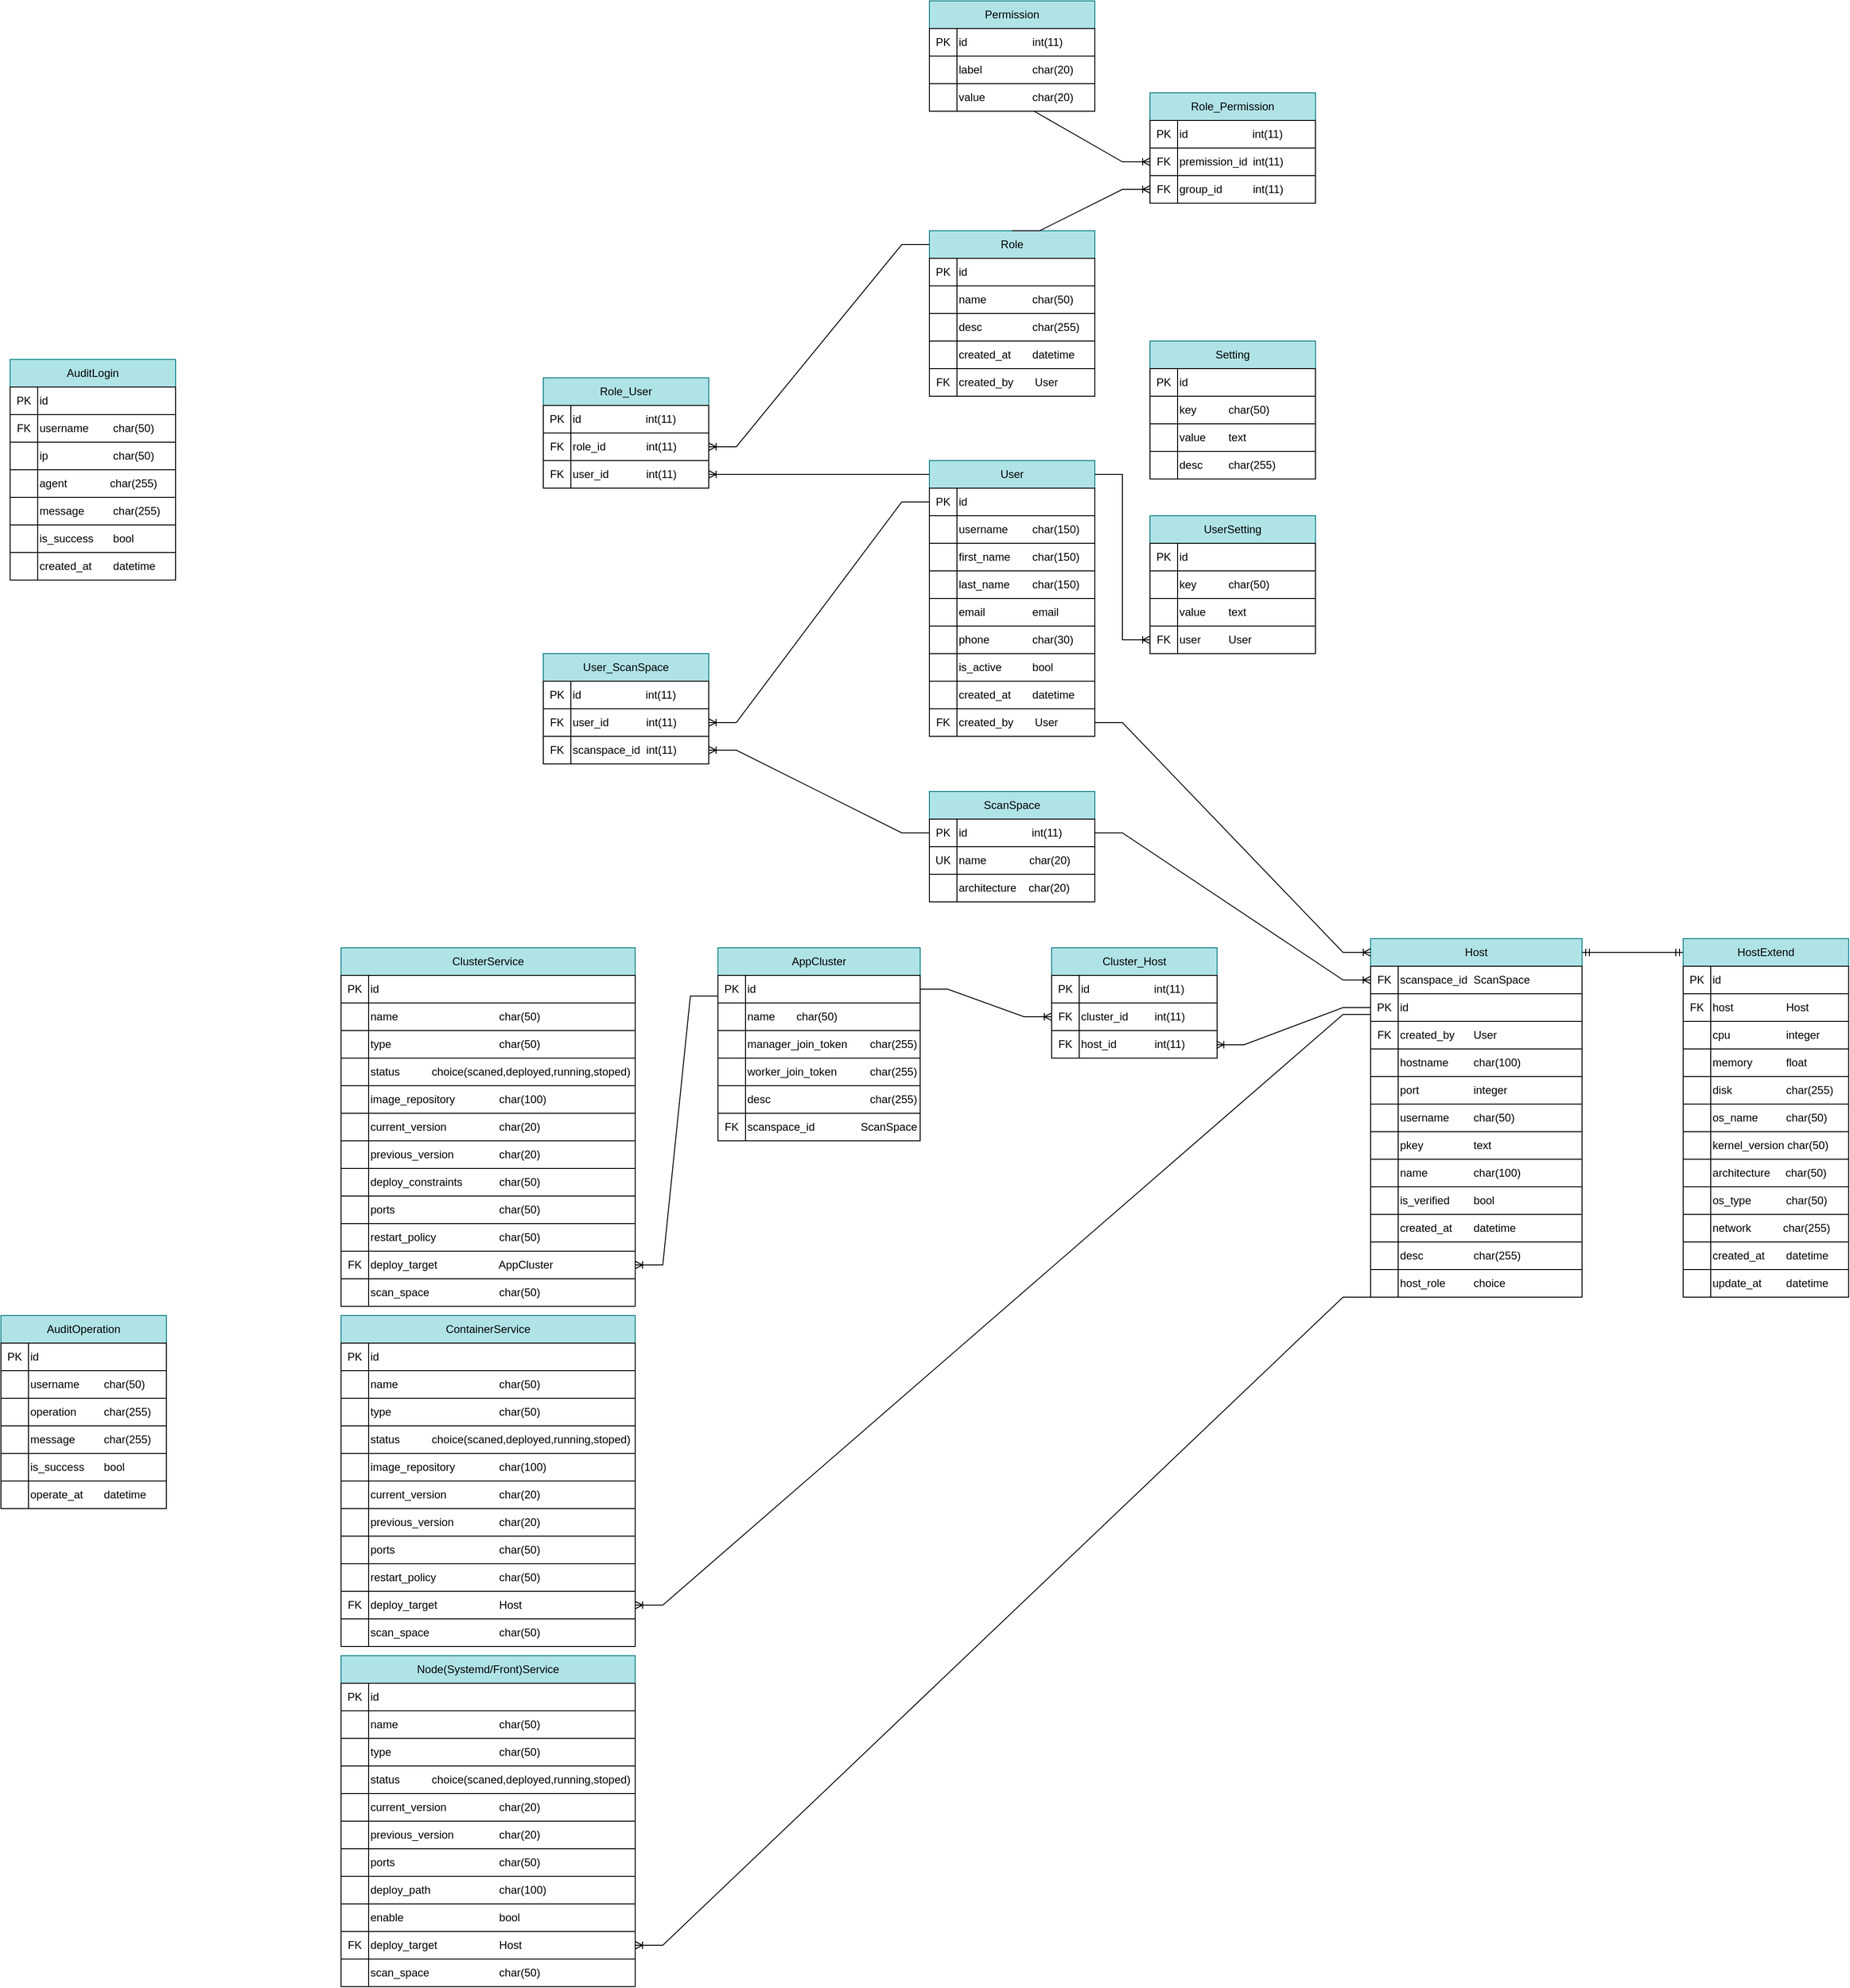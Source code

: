 <mxfile version="27.0.9">
  <diagram name="第 1 页" id="FtkYD6TFWRpVF152h-k8">
    <mxGraphModel dx="1940" dy="1114" grid="1" gridSize="10" guides="1" tooltips="1" connect="1" arrows="1" fold="1" page="1" pageScale="1" pageWidth="827" pageHeight="1169" math="0" shadow="0">
      <root>
        <mxCell id="0" />
        <mxCell id="1" parent="0" />
        <mxCell id="84Ws_TcK_d0skPqPN5DL-33" value="" style="swimlane;startSize=0;" parent="1" vertex="1">
          <mxGeometry x="280" y="270" width="180" height="120" as="geometry" />
        </mxCell>
        <mxCell id="84Ws_TcK_d0skPqPN5DL-34" value="Permission" style="rounded=0;whiteSpace=wrap;html=1;fillColor=#b0e3e6;strokeColor=#0e8088;" parent="84Ws_TcK_d0skPqPN5DL-33" vertex="1">
          <mxGeometry width="180" height="30" as="geometry" />
        </mxCell>
        <mxCell id="84Ws_TcK_d0skPqPN5DL-35" value="PK" style="rounded=0;whiteSpace=wrap;html=1;" parent="84Ws_TcK_d0skPqPN5DL-33" vertex="1">
          <mxGeometry y="30" width="30" height="30" as="geometry" />
        </mxCell>
        <mxCell id="84Ws_TcK_d0skPqPN5DL-36" value="id&lt;span style=&quot;white-space: pre;&quot;&gt;&#x9;&lt;/span&gt;&lt;span style=&quot;white-space: pre;&quot;&gt;&#x9;&lt;/span&gt;&lt;span style=&quot;white-space: pre;&quot;&gt;&#x9;&lt;/span&gt;int(11)" style="rounded=0;whiteSpace=wrap;html=1;align=left;" parent="84Ws_TcK_d0skPqPN5DL-33" vertex="1">
          <mxGeometry x="30" y="30" width="150" height="30" as="geometry" />
        </mxCell>
        <mxCell id="84Ws_TcK_d0skPqPN5DL-37" value="" style="rounded=0;whiteSpace=wrap;html=1;" parent="84Ws_TcK_d0skPqPN5DL-33" vertex="1">
          <mxGeometry y="60" width="30" height="30" as="geometry" />
        </mxCell>
        <mxCell id="84Ws_TcK_d0skPqPN5DL-38" value="label&lt;span style=&quot;white-space: pre;&quot;&gt;&#x9;&lt;/span&gt;&lt;span style=&quot;white-space: pre;&quot;&gt;&#x9;&lt;/span&gt;char(20)" style="rounded=0;whiteSpace=wrap;html=1;align=left;" parent="84Ws_TcK_d0skPqPN5DL-33" vertex="1">
          <mxGeometry x="30" y="60" width="150" height="30" as="geometry" />
        </mxCell>
        <mxCell id="84Ws_TcK_d0skPqPN5DL-39" value="" style="rounded=0;whiteSpace=wrap;html=1;" parent="84Ws_TcK_d0skPqPN5DL-33" vertex="1">
          <mxGeometry y="90" width="30" height="30" as="geometry" />
        </mxCell>
        <mxCell id="84Ws_TcK_d0skPqPN5DL-40" value="value&lt;span style=&quot;white-space: pre;&quot;&gt;&#x9;&lt;/span&gt;&lt;span style=&quot;white-space: pre;&quot;&gt;&#x9;&lt;/span&gt;char(20)" style="rounded=0;whiteSpace=wrap;html=1;align=left;" parent="84Ws_TcK_d0skPqPN5DL-33" vertex="1">
          <mxGeometry x="30" y="90" width="150" height="30" as="geometry" />
        </mxCell>
        <mxCell id="84Ws_TcK_d0skPqPN5DL-41" value="" style="swimlane;startSize=0;" parent="1" vertex="1">
          <mxGeometry x="280" y="520" width="180" height="175" as="geometry" />
        </mxCell>
        <mxCell id="84Ws_TcK_d0skPqPN5DL-42" value="Role" style="rounded=0;whiteSpace=wrap;html=1;fillColor=#b0e3e6;strokeColor=#0e8088;" parent="84Ws_TcK_d0skPqPN5DL-41" vertex="1">
          <mxGeometry width="180" height="30" as="geometry" />
        </mxCell>
        <mxCell id="84Ws_TcK_d0skPqPN5DL-43" value="PK" style="rounded=0;whiteSpace=wrap;html=1;" parent="84Ws_TcK_d0skPqPN5DL-41" vertex="1">
          <mxGeometry y="30" width="30" height="30" as="geometry" />
        </mxCell>
        <mxCell id="84Ws_TcK_d0skPqPN5DL-44" value="id" style="rounded=0;whiteSpace=wrap;html=1;align=left;" parent="84Ws_TcK_d0skPqPN5DL-41" vertex="1">
          <mxGeometry x="30" y="30" width="150" height="30" as="geometry" />
        </mxCell>
        <mxCell id="84Ws_TcK_d0skPqPN5DL-45" value="" style="rounded=0;whiteSpace=wrap;html=1;" parent="84Ws_TcK_d0skPqPN5DL-41" vertex="1">
          <mxGeometry y="60" width="30" height="30" as="geometry" />
        </mxCell>
        <mxCell id="84Ws_TcK_d0skPqPN5DL-46" value="name&lt;span style=&quot;white-space: pre;&quot;&gt;&#x9;&lt;/span&gt;&lt;span style=&quot;white-space: pre;&quot;&gt;&#x9;&lt;/span&gt;char(50)" style="rounded=0;whiteSpace=wrap;html=1;align=left;" parent="84Ws_TcK_d0skPqPN5DL-41" vertex="1">
          <mxGeometry x="30" y="60" width="150" height="30" as="geometry" />
        </mxCell>
        <mxCell id="84Ws_TcK_d0skPqPN5DL-47" value="" style="rounded=0;whiteSpace=wrap;html=1;" parent="84Ws_TcK_d0skPqPN5DL-41" vertex="1">
          <mxGeometry y="90" width="30" height="30" as="geometry" />
        </mxCell>
        <mxCell id="84Ws_TcK_d0skPqPN5DL-48" value="desc&lt;span style=&quot;white-space: pre;&quot;&gt;&#x9;&lt;/span&gt;&lt;span style=&quot;white-space: pre;&quot;&gt;&#x9;&lt;/span&gt;char(255)" style="rounded=0;whiteSpace=wrap;html=1;align=left;" parent="84Ws_TcK_d0skPqPN5DL-41" vertex="1">
          <mxGeometry x="30" y="90" width="150" height="30" as="geometry" />
        </mxCell>
        <mxCell id="84Ws_TcK_d0skPqPN5DL-57" value="" style="rounded=0;whiteSpace=wrap;html=1;" parent="84Ws_TcK_d0skPqPN5DL-41" vertex="1">
          <mxGeometry y="120" width="30" height="30" as="geometry" />
        </mxCell>
        <mxCell id="84Ws_TcK_d0skPqPN5DL-58" value="created_at&amp;nbsp; &amp;nbsp; &amp;nbsp; &amp;nbsp;datetime" style="rounded=0;whiteSpace=wrap;html=1;align=left;" parent="84Ws_TcK_d0skPqPN5DL-41" vertex="1">
          <mxGeometry x="30" y="120" width="150" height="30" as="geometry" />
        </mxCell>
        <mxCell id="84Ws_TcK_d0skPqPN5DL-79" value="FK" style="rounded=0;whiteSpace=wrap;html=1;" parent="84Ws_TcK_d0skPqPN5DL-41" vertex="1">
          <mxGeometry y="150" width="30" height="30" as="geometry" />
        </mxCell>
        <mxCell id="84Ws_TcK_d0skPqPN5DL-80" value="created_by&amp;nbsp; &amp;nbsp; &amp;nbsp; &amp;nbsp;User" style="rounded=0;whiteSpace=wrap;html=1;align=left;" parent="84Ws_TcK_d0skPqPN5DL-41" vertex="1">
          <mxGeometry x="30" y="150" width="150" height="30" as="geometry" />
        </mxCell>
        <mxCell id="84Ws_TcK_d0skPqPN5DL-81" value="" style="swimlane;startSize=0;" parent="1" vertex="1">
          <mxGeometry x="520" y="370" width="180" height="120" as="geometry" />
        </mxCell>
        <mxCell id="84Ws_TcK_d0skPqPN5DL-82" value="Role_Permission" style="rounded=0;whiteSpace=wrap;html=1;fillColor=#b0e3e6;strokeColor=#0e8088;" parent="84Ws_TcK_d0skPqPN5DL-81" vertex="1">
          <mxGeometry width="180" height="30" as="geometry" />
        </mxCell>
        <mxCell id="84Ws_TcK_d0skPqPN5DL-83" value="PK" style="rounded=0;whiteSpace=wrap;html=1;" parent="84Ws_TcK_d0skPqPN5DL-81" vertex="1">
          <mxGeometry y="30" width="30" height="30" as="geometry" />
        </mxCell>
        <mxCell id="84Ws_TcK_d0skPqPN5DL-84" value="id&amp;nbsp; &amp;nbsp; &amp;nbsp; &amp;nbsp; &amp;nbsp; &amp;nbsp; &amp;nbsp; &amp;nbsp; &amp;nbsp; &amp;nbsp; &amp;nbsp;int(11)" style="rounded=0;whiteSpace=wrap;html=1;align=left;" parent="84Ws_TcK_d0skPqPN5DL-81" vertex="1">
          <mxGeometry x="30" y="30" width="150" height="30" as="geometry" />
        </mxCell>
        <mxCell id="84Ws_TcK_d0skPqPN5DL-85" value="FK" style="rounded=0;whiteSpace=wrap;html=1;" parent="84Ws_TcK_d0skPqPN5DL-81" vertex="1">
          <mxGeometry y="60" width="30" height="30" as="geometry" />
        </mxCell>
        <mxCell id="84Ws_TcK_d0skPqPN5DL-86" value="premission_id&lt;span style=&quot;white-space: pre;&quot;&gt;&#x9;&lt;/span&gt;int(11)" style="rounded=0;whiteSpace=wrap;html=1;align=left;" parent="84Ws_TcK_d0skPqPN5DL-81" vertex="1">
          <mxGeometry x="30" y="60" width="150" height="30" as="geometry" />
        </mxCell>
        <mxCell id="84Ws_TcK_d0skPqPN5DL-87" value="FK" style="rounded=0;whiteSpace=wrap;html=1;" parent="84Ws_TcK_d0skPqPN5DL-81" vertex="1">
          <mxGeometry y="90" width="30" height="30" as="geometry" />
        </mxCell>
        <mxCell id="84Ws_TcK_d0skPqPN5DL-88" value="group_id&lt;span style=&quot;white-space: pre;&quot;&gt;&#x9;&lt;/span&gt;&lt;span style=&quot;white-space: pre;&quot;&gt;&#x9;&lt;/span&gt;int(11)" style="rounded=0;whiteSpace=wrap;html=1;align=left;" parent="84Ws_TcK_d0skPqPN5DL-81" vertex="1">
          <mxGeometry x="30" y="90" width="150" height="30" as="geometry" />
        </mxCell>
        <mxCell id="84Ws_TcK_d0skPqPN5DL-89" value="" style="edgeStyle=entityRelationEdgeStyle;fontSize=12;html=1;endArrow=ERoneToMany;rounded=0;exitX=0.5;exitY=0;exitDx=0;exitDy=0;entryX=0;entryY=0.5;entryDx=0;entryDy=0;" parent="1" source="84Ws_TcK_d0skPqPN5DL-42" target="84Ws_TcK_d0skPqPN5DL-87" edge="1">
          <mxGeometry width="100" height="100" relative="1" as="geometry">
            <mxPoint x="490" y="670" as="sourcePoint" />
            <mxPoint x="590" y="570" as="targetPoint" />
            <Array as="points">
              <mxPoint x="380" y="500" />
              <mxPoint x="410" y="450" />
              <mxPoint x="380" y="470" />
              <mxPoint x="410" y="480" />
              <mxPoint x="420" y="480" />
              <mxPoint x="390" y="500" />
            </Array>
          </mxGeometry>
        </mxCell>
        <mxCell id="84Ws_TcK_d0skPqPN5DL-90" value="" style="edgeStyle=entityRelationEdgeStyle;fontSize=12;html=1;endArrow=ERoneToMany;rounded=0;entryX=0;entryY=0.5;entryDx=0;entryDy=0;" parent="1" target="84Ws_TcK_d0skPqPN5DL-85" edge="1">
          <mxGeometry width="100" height="100" relative="1" as="geometry">
            <mxPoint x="364" y="390" as="sourcePoint" />
            <mxPoint x="540" y="490" as="targetPoint" />
          </mxGeometry>
        </mxCell>
        <mxCell id="84Ws_TcK_d0skPqPN5DL-91" value="" style="swimlane;startSize=0;" parent="1" vertex="1">
          <mxGeometry x="520" y="640" width="180" height="150" as="geometry" />
        </mxCell>
        <mxCell id="84Ws_TcK_d0skPqPN5DL-92" value="Setting" style="rounded=0;whiteSpace=wrap;html=1;fillColor=#b0e3e6;strokeColor=#0e8088;" parent="84Ws_TcK_d0skPqPN5DL-91" vertex="1">
          <mxGeometry width="180" height="30" as="geometry" />
        </mxCell>
        <mxCell id="84Ws_TcK_d0skPqPN5DL-93" value="PK" style="rounded=0;whiteSpace=wrap;html=1;" parent="84Ws_TcK_d0skPqPN5DL-91" vertex="1">
          <mxGeometry y="30" width="30" height="30" as="geometry" />
        </mxCell>
        <mxCell id="84Ws_TcK_d0skPqPN5DL-94" value="id" style="rounded=0;whiteSpace=wrap;html=1;align=left;" parent="84Ws_TcK_d0skPqPN5DL-91" vertex="1">
          <mxGeometry x="30" y="30" width="150" height="30" as="geometry" />
        </mxCell>
        <mxCell id="84Ws_TcK_d0skPqPN5DL-95" value="" style="rounded=0;whiteSpace=wrap;html=1;" parent="84Ws_TcK_d0skPqPN5DL-91" vertex="1">
          <mxGeometry y="60" width="30" height="30" as="geometry" />
        </mxCell>
        <mxCell id="84Ws_TcK_d0skPqPN5DL-96" value="key&lt;span style=&quot;white-space: pre;&quot;&gt;&#x9;&lt;/span&gt;&lt;span style=&quot;white-space: pre;&quot;&gt;&#x9;&lt;/span&gt;char(50)" style="rounded=0;whiteSpace=wrap;html=1;align=left;" parent="84Ws_TcK_d0skPqPN5DL-91" vertex="1">
          <mxGeometry x="30" y="60" width="150" height="30" as="geometry" />
        </mxCell>
        <mxCell id="84Ws_TcK_d0skPqPN5DL-97" value="" style="rounded=0;whiteSpace=wrap;html=1;" parent="84Ws_TcK_d0skPqPN5DL-91" vertex="1">
          <mxGeometry y="90" width="30" height="30" as="geometry" />
        </mxCell>
        <mxCell id="84Ws_TcK_d0skPqPN5DL-98" value="value&lt;span style=&quot;white-space: pre;&quot;&gt;&#x9;&lt;/span&gt;text" style="rounded=0;whiteSpace=wrap;html=1;align=left;" parent="84Ws_TcK_d0skPqPN5DL-91" vertex="1">
          <mxGeometry x="30" y="90" width="150" height="30" as="geometry" />
        </mxCell>
        <mxCell id="84Ws_TcK_d0skPqPN5DL-99" value="" style="rounded=0;whiteSpace=wrap;html=1;" parent="84Ws_TcK_d0skPqPN5DL-91" vertex="1">
          <mxGeometry y="120" width="30" height="30" as="geometry" />
        </mxCell>
        <mxCell id="84Ws_TcK_d0skPqPN5DL-100" value="desc&lt;span style=&quot;white-space: pre;&quot;&gt;&#x9;&lt;/span&gt;char(255)" style="rounded=0;whiteSpace=wrap;html=1;align=left;" parent="84Ws_TcK_d0skPqPN5DL-91" vertex="1">
          <mxGeometry x="30" y="120" width="150" height="30" as="geometry" />
        </mxCell>
        <mxCell id="84Ws_TcK_d0skPqPN5DL-103" value="" style="swimlane;startSize=0;" parent="1" vertex="1">
          <mxGeometry x="520" y="830" width="180" height="150" as="geometry" />
        </mxCell>
        <mxCell id="84Ws_TcK_d0skPqPN5DL-104" value="UserSetting" style="rounded=0;whiteSpace=wrap;html=1;fillColor=#b0e3e6;strokeColor=#0e8088;" parent="84Ws_TcK_d0skPqPN5DL-103" vertex="1">
          <mxGeometry width="180" height="30" as="geometry" />
        </mxCell>
        <mxCell id="84Ws_TcK_d0skPqPN5DL-105" value="PK" style="rounded=0;whiteSpace=wrap;html=1;" parent="84Ws_TcK_d0skPqPN5DL-103" vertex="1">
          <mxGeometry y="30" width="30" height="30" as="geometry" />
        </mxCell>
        <mxCell id="84Ws_TcK_d0skPqPN5DL-106" value="id" style="rounded=0;whiteSpace=wrap;html=1;align=left;" parent="84Ws_TcK_d0skPqPN5DL-103" vertex="1">
          <mxGeometry x="30" y="30" width="150" height="30" as="geometry" />
        </mxCell>
        <mxCell id="84Ws_TcK_d0skPqPN5DL-107" value="" style="rounded=0;whiteSpace=wrap;html=1;" parent="84Ws_TcK_d0skPqPN5DL-103" vertex="1">
          <mxGeometry y="60" width="30" height="30" as="geometry" />
        </mxCell>
        <mxCell id="84Ws_TcK_d0skPqPN5DL-108" value="key&lt;span style=&quot;white-space: pre;&quot;&gt;&#x9;&lt;/span&gt;&lt;span style=&quot;white-space: pre;&quot;&gt;&#x9;&lt;/span&gt;char(50)" style="rounded=0;whiteSpace=wrap;html=1;align=left;" parent="84Ws_TcK_d0skPqPN5DL-103" vertex="1">
          <mxGeometry x="30" y="60" width="150" height="30" as="geometry" />
        </mxCell>
        <mxCell id="84Ws_TcK_d0skPqPN5DL-109" value="" style="rounded=0;whiteSpace=wrap;html=1;" parent="84Ws_TcK_d0skPqPN5DL-103" vertex="1">
          <mxGeometry y="90" width="30" height="30" as="geometry" />
        </mxCell>
        <mxCell id="84Ws_TcK_d0skPqPN5DL-110" value="value&lt;span style=&quot;white-space: pre;&quot;&gt;&#x9;&lt;/span&gt;text" style="rounded=0;whiteSpace=wrap;html=1;align=left;" parent="84Ws_TcK_d0skPqPN5DL-103" vertex="1">
          <mxGeometry x="30" y="90" width="150" height="30" as="geometry" />
        </mxCell>
        <mxCell id="84Ws_TcK_d0skPqPN5DL-111" value="FK" style="rounded=0;whiteSpace=wrap;html=1;" parent="84Ws_TcK_d0skPqPN5DL-103" vertex="1">
          <mxGeometry y="120" width="30" height="30" as="geometry" />
        </mxCell>
        <mxCell id="84Ws_TcK_d0skPqPN5DL-112" value="user&lt;span style=&quot;white-space: pre;&quot;&gt;&#x9;&lt;/span&gt;&lt;span style=&quot;white-space: pre;&quot;&gt;&#x9;&lt;/span&gt;User" style="rounded=0;whiteSpace=wrap;html=1;align=left;" parent="84Ws_TcK_d0skPqPN5DL-103" vertex="1">
          <mxGeometry x="30" y="120" width="150" height="30" as="geometry" />
        </mxCell>
        <mxCell id="84Ws_TcK_d0skPqPN5DL-113" value="" style="swimlane;startSize=0;" parent="1" vertex="1">
          <mxGeometry x="280" y="770" width="180" height="300" as="geometry" />
        </mxCell>
        <mxCell id="84Ws_TcK_d0skPqPN5DL-114" value="User" style="rounded=0;whiteSpace=wrap;html=1;fillColor=#b0e3e6;strokeColor=#0e8088;" parent="84Ws_TcK_d0skPqPN5DL-113" vertex="1">
          <mxGeometry width="180" height="30" as="geometry" />
        </mxCell>
        <mxCell id="84Ws_TcK_d0skPqPN5DL-115" value="PK" style="rounded=0;whiteSpace=wrap;html=1;" parent="84Ws_TcK_d0skPqPN5DL-113" vertex="1">
          <mxGeometry y="30" width="30" height="30" as="geometry" />
        </mxCell>
        <mxCell id="84Ws_TcK_d0skPqPN5DL-116" value="id" style="rounded=0;whiteSpace=wrap;html=1;align=left;" parent="84Ws_TcK_d0skPqPN5DL-113" vertex="1">
          <mxGeometry x="30" y="30" width="150" height="30" as="geometry" />
        </mxCell>
        <mxCell id="84Ws_TcK_d0skPqPN5DL-117" value="" style="rounded=0;whiteSpace=wrap;html=1;" parent="84Ws_TcK_d0skPqPN5DL-113" vertex="1">
          <mxGeometry y="60" width="30" height="30" as="geometry" />
        </mxCell>
        <mxCell id="84Ws_TcK_d0skPqPN5DL-118" value="username&lt;span style=&quot;white-space: pre;&quot;&gt;&#x9;&lt;/span&gt;char(150)" style="rounded=0;whiteSpace=wrap;html=1;align=left;" parent="84Ws_TcK_d0skPqPN5DL-113" vertex="1">
          <mxGeometry x="30" y="60" width="150" height="30" as="geometry" />
        </mxCell>
        <mxCell id="84Ws_TcK_d0skPqPN5DL-119" value="" style="rounded=0;whiteSpace=wrap;html=1;" parent="84Ws_TcK_d0skPqPN5DL-113" vertex="1">
          <mxGeometry y="90" width="30" height="30" as="geometry" />
        </mxCell>
        <mxCell id="84Ws_TcK_d0skPqPN5DL-120" value="first_name&lt;span style=&quot;white-space: pre;&quot;&gt;&#x9;&lt;/span&gt;char(150)" style="rounded=0;whiteSpace=wrap;html=1;align=left;" parent="84Ws_TcK_d0skPqPN5DL-113" vertex="1">
          <mxGeometry x="30" y="90" width="150" height="30" as="geometry" />
        </mxCell>
        <mxCell id="84Ws_TcK_d0skPqPN5DL-121" value="" style="rounded=0;whiteSpace=wrap;html=1;" parent="84Ws_TcK_d0skPqPN5DL-113" vertex="1">
          <mxGeometry y="120" width="30" height="30" as="geometry" />
        </mxCell>
        <mxCell id="84Ws_TcK_d0skPqPN5DL-122" value="last_name&lt;span style=&quot;white-space: pre;&quot;&gt;&#x9;&lt;/span&gt;char(150)" style="rounded=0;whiteSpace=wrap;html=1;align=left;" parent="84Ws_TcK_d0skPqPN5DL-113" vertex="1">
          <mxGeometry x="30" y="120" width="150" height="30" as="geometry" />
        </mxCell>
        <mxCell id="84Ws_TcK_d0skPqPN5DL-123" value="" style="rounded=0;whiteSpace=wrap;html=1;" parent="84Ws_TcK_d0skPqPN5DL-113" vertex="1">
          <mxGeometry y="150" width="30" height="30" as="geometry" />
        </mxCell>
        <mxCell id="84Ws_TcK_d0skPqPN5DL-124" value="email&lt;span style=&quot;white-space: pre;&quot;&gt;&#x9;&lt;span style=&quot;white-space: pre;&quot;&gt;&#x9;&lt;/span&gt;e&lt;/span&gt;mail" style="rounded=0;whiteSpace=wrap;html=1;align=left;" parent="84Ws_TcK_d0skPqPN5DL-113" vertex="1">
          <mxGeometry x="30" y="150" width="150" height="30" as="geometry" />
        </mxCell>
        <mxCell id="84Ws_TcK_d0skPqPN5DL-125" value="" style="rounded=0;whiteSpace=wrap;html=1;" parent="84Ws_TcK_d0skPqPN5DL-113" vertex="1">
          <mxGeometry y="210" width="30" height="30" as="geometry" />
        </mxCell>
        <mxCell id="84Ws_TcK_d0skPqPN5DL-126" value="is_active&lt;span style=&quot;white-space: pre;&quot;&gt;&#x9;&lt;/span&gt;&lt;span style=&quot;white-space: pre;&quot;&gt;&#x9;&lt;/span&gt;bool" style="rounded=0;whiteSpace=wrap;html=1;align=left;" parent="84Ws_TcK_d0skPqPN5DL-113" vertex="1">
          <mxGeometry x="30" y="210" width="150" height="30" as="geometry" />
        </mxCell>
        <mxCell id="84Ws_TcK_d0skPqPN5DL-129" value="" style="rounded=0;whiteSpace=wrap;html=1;" parent="84Ws_TcK_d0skPqPN5DL-113" vertex="1">
          <mxGeometry y="180" width="30" height="30" as="geometry" />
        </mxCell>
        <mxCell id="84Ws_TcK_d0skPqPN5DL-130" value="phone&lt;span style=&quot;white-space: pre;&quot;&gt;&#x9;&lt;/span&gt;&lt;span style=&quot;white-space: pre;&quot;&gt;&#x9;&lt;/span&gt;char(30)" style="rounded=0;whiteSpace=wrap;html=1;align=left;" parent="84Ws_TcK_d0skPqPN5DL-113" vertex="1">
          <mxGeometry x="30" y="180" width="150" height="30" as="geometry" />
        </mxCell>
        <mxCell id="84Ws_TcK_d0skPqPN5DL-141" value="" style="rounded=0;whiteSpace=wrap;html=1;" parent="84Ws_TcK_d0skPqPN5DL-113" vertex="1">
          <mxGeometry y="240" width="30" height="30" as="geometry" />
        </mxCell>
        <mxCell id="84Ws_TcK_d0skPqPN5DL-142" value="created_at&amp;nbsp; &amp;nbsp; &amp;nbsp; &amp;nbsp;datetime" style="rounded=0;whiteSpace=wrap;html=1;align=left;" parent="84Ws_TcK_d0skPqPN5DL-113" vertex="1">
          <mxGeometry x="30" y="240" width="150" height="30" as="geometry" />
        </mxCell>
        <mxCell id="84Ws_TcK_d0skPqPN5DL-143" value="FK" style="rounded=0;whiteSpace=wrap;html=1;" parent="84Ws_TcK_d0skPqPN5DL-113" vertex="1">
          <mxGeometry y="270" width="30" height="30" as="geometry" />
        </mxCell>
        <mxCell id="84Ws_TcK_d0skPqPN5DL-144" value="created_by&amp;nbsp; &amp;nbsp; &amp;nbsp; &amp;nbsp;User" style="rounded=0;whiteSpace=wrap;html=1;align=left;" parent="84Ws_TcK_d0skPqPN5DL-113" vertex="1">
          <mxGeometry x="30" y="270" width="150" height="30" as="geometry" />
        </mxCell>
        <mxCell id="84Ws_TcK_d0skPqPN5DL-131" value="" style="edgeStyle=entityRelationEdgeStyle;fontSize=12;html=1;endArrow=ERoneToMany;rounded=0;entryX=1;entryY=0.5;entryDx=0;entryDy=0;exitX=0;exitY=0.5;exitDx=0;exitDy=0;" parent="1" source="84Ws_TcK_d0skPqPN5DL-114" target="84Ws_TcK_d0skPqPN5DL-139" edge="1">
          <mxGeometry width="100" height="100" relative="1" as="geometry">
            <mxPoint x="240" y="1120" as="sourcePoint" />
            <mxPoint x="120" y="1070" as="targetPoint" />
            <Array as="points">
              <mxPoint x="190" y="750" />
              <mxPoint x="230" y="770" />
              <mxPoint x="250" y="770" />
              <mxPoint x="250" y="780" />
              <mxPoint x="250" y="850" />
              <mxPoint x="190" y="880" />
              <mxPoint x="200" y="910" />
              <mxPoint x="230" y="900" />
              <mxPoint x="250" y="870" />
              <mxPoint x="180" y="680" />
              <mxPoint x="240" y="860" />
              <mxPoint x="230" y="780" />
              <mxPoint x="240" y="780" />
              <mxPoint x="190" y="850" />
            </Array>
          </mxGeometry>
        </mxCell>
        <mxCell id="84Ws_TcK_d0skPqPN5DL-132" value="" style="swimlane;startSize=0;" parent="1" vertex="1">
          <mxGeometry x="-140" y="680" width="180" height="120" as="geometry" />
        </mxCell>
        <mxCell id="84Ws_TcK_d0skPqPN5DL-133" value="Role_User" style="rounded=0;whiteSpace=wrap;html=1;fillColor=#b0e3e6;strokeColor=#0e8088;" parent="84Ws_TcK_d0skPqPN5DL-132" vertex="1">
          <mxGeometry width="180" height="30" as="geometry" />
        </mxCell>
        <mxCell id="84Ws_TcK_d0skPqPN5DL-134" value="PK" style="rounded=0;whiteSpace=wrap;html=1;" parent="84Ws_TcK_d0skPqPN5DL-132" vertex="1">
          <mxGeometry y="30" width="30" height="30" as="geometry" />
        </mxCell>
        <mxCell id="84Ws_TcK_d0skPqPN5DL-135" value="id&amp;nbsp; &amp;nbsp; &amp;nbsp; &amp;nbsp; &amp;nbsp; &amp;nbsp; &amp;nbsp; &amp;nbsp; &amp;nbsp; &amp;nbsp; &amp;nbsp;int(11)" style="rounded=0;whiteSpace=wrap;html=1;align=left;" parent="84Ws_TcK_d0skPqPN5DL-132" vertex="1">
          <mxGeometry x="30" y="30" width="150" height="30" as="geometry" />
        </mxCell>
        <mxCell id="84Ws_TcK_d0skPqPN5DL-136" value="FK" style="rounded=0;whiteSpace=wrap;html=1;" parent="84Ws_TcK_d0skPqPN5DL-132" vertex="1">
          <mxGeometry y="60" width="30" height="30" as="geometry" />
        </mxCell>
        <mxCell id="84Ws_TcK_d0skPqPN5DL-137" value="role_id&lt;span style=&quot;white-space: pre;&quot;&gt;&#x9;&lt;span style=&quot;white-space: pre;&quot;&gt;&#x9;&lt;/span&gt;&lt;/span&gt;int(11)" style="rounded=0;whiteSpace=wrap;html=1;align=left;" parent="84Ws_TcK_d0skPqPN5DL-132" vertex="1">
          <mxGeometry x="30" y="60" width="150" height="30" as="geometry" />
        </mxCell>
        <mxCell id="84Ws_TcK_d0skPqPN5DL-138" value="FK" style="rounded=0;whiteSpace=wrap;html=1;" parent="84Ws_TcK_d0skPqPN5DL-132" vertex="1">
          <mxGeometry y="90" width="30" height="30" as="geometry" />
        </mxCell>
        <mxCell id="84Ws_TcK_d0skPqPN5DL-139" value="user_id&lt;span style=&quot;white-space: pre;&quot;&gt;&#x9;&lt;/span&gt;&lt;span style=&quot;white-space: pre;&quot;&gt;&#x9;&lt;/span&gt;int(11)" style="rounded=0;whiteSpace=wrap;html=1;align=left;" parent="84Ws_TcK_d0skPqPN5DL-132" vertex="1">
          <mxGeometry x="30" y="90" width="150" height="30" as="geometry" />
        </mxCell>
        <mxCell id="84Ws_TcK_d0skPqPN5DL-140" value="" style="edgeStyle=entityRelationEdgeStyle;fontSize=12;html=1;endArrow=ERoneToMany;rounded=0;exitX=0;exitY=0.5;exitDx=0;exitDy=0;entryX=1;entryY=0.5;entryDx=0;entryDy=0;" parent="1" source="84Ws_TcK_d0skPqPN5DL-42" target="84Ws_TcK_d0skPqPN5DL-137" edge="1">
          <mxGeometry width="100" height="100" relative="1" as="geometry">
            <mxPoint x="250" y="880" as="sourcePoint" />
            <mxPoint x="350" y="780" as="targetPoint" />
            <Array as="points">
              <mxPoint x="240" y="535" />
            </Array>
          </mxGeometry>
        </mxCell>
        <mxCell id="84Ws_TcK_d0skPqPN5DL-145" value="" style="edgeStyle=entityRelationEdgeStyle;fontSize=12;html=1;endArrow=ERoneToMany;rounded=0;entryX=0;entryY=0.5;entryDx=0;entryDy=0;exitX=1;exitY=0.5;exitDx=0;exitDy=0;" parent="1" source="84Ws_TcK_d0skPqPN5DL-114" target="84Ws_TcK_d0skPqPN5DL-111" edge="1">
          <mxGeometry width="100" height="100" relative="1" as="geometry">
            <mxPoint x="290" y="880" as="sourcePoint" />
            <mxPoint x="390" y="780" as="targetPoint" />
            <Array as="points">
              <mxPoint x="500" y="920" />
              <mxPoint x="480" y="830" />
              <mxPoint x="490" y="920" />
            </Array>
          </mxGeometry>
        </mxCell>
        <mxCell id="84Ws_TcK_d0skPqPN5DL-146" value="" style="swimlane;startSize=0;" parent="1" vertex="1">
          <mxGeometry x="-720" y="660" width="180" height="240" as="geometry" />
        </mxCell>
        <mxCell id="84Ws_TcK_d0skPqPN5DL-147" value="AuditLogin" style="rounded=0;whiteSpace=wrap;html=1;fillColor=#b0e3e6;strokeColor=#0e8088;" parent="84Ws_TcK_d0skPqPN5DL-146" vertex="1">
          <mxGeometry width="180" height="30" as="geometry" />
        </mxCell>
        <mxCell id="84Ws_TcK_d0skPqPN5DL-148" value="PK" style="rounded=0;whiteSpace=wrap;html=1;" parent="84Ws_TcK_d0skPqPN5DL-146" vertex="1">
          <mxGeometry y="30" width="30" height="30" as="geometry" />
        </mxCell>
        <mxCell id="84Ws_TcK_d0skPqPN5DL-149" value="id" style="rounded=0;whiteSpace=wrap;html=1;align=left;" parent="84Ws_TcK_d0skPqPN5DL-146" vertex="1">
          <mxGeometry x="30" y="30" width="150" height="30" as="geometry" />
        </mxCell>
        <mxCell id="84Ws_TcK_d0skPqPN5DL-150" value="FK" style="rounded=0;whiteSpace=wrap;html=1;" parent="84Ws_TcK_d0skPqPN5DL-146" vertex="1">
          <mxGeometry y="60" width="30" height="30" as="geometry" />
        </mxCell>
        <mxCell id="84Ws_TcK_d0skPqPN5DL-151" value="username&lt;span style=&quot;white-space: pre;&quot;&gt;&#x9;&lt;/span&gt;char(50)" style="rounded=0;whiteSpace=wrap;html=1;align=left;" parent="84Ws_TcK_d0skPqPN5DL-146" vertex="1">
          <mxGeometry x="30" y="60" width="150" height="30" as="geometry" />
        </mxCell>
        <mxCell id="84Ws_TcK_d0skPqPN5DL-152" value="" style="rounded=0;whiteSpace=wrap;html=1;" parent="84Ws_TcK_d0skPqPN5DL-146" vertex="1">
          <mxGeometry y="90" width="30" height="30" as="geometry" />
        </mxCell>
        <mxCell id="84Ws_TcK_d0skPqPN5DL-153" value="ip&lt;span style=&quot;white-space: pre;&quot;&gt;&#x9;&lt;/span&gt;&lt;span style=&quot;white-space: pre;&quot;&gt;&#x9;&lt;/span&gt;&lt;span style=&quot;white-space: pre;&quot;&gt;&#x9;&lt;/span&gt;char(50)" style="rounded=0;whiteSpace=wrap;html=1;align=left;" parent="84Ws_TcK_d0skPqPN5DL-146" vertex="1">
          <mxGeometry x="30" y="90" width="150" height="30" as="geometry" />
        </mxCell>
        <mxCell id="84Ws_TcK_d0skPqPN5DL-154" value="" style="rounded=0;whiteSpace=wrap;html=1;" parent="84Ws_TcK_d0skPqPN5DL-146" vertex="1">
          <mxGeometry y="120" width="30" height="30" as="geometry" />
        </mxCell>
        <mxCell id="84Ws_TcK_d0skPqPN5DL-155" value="agent&lt;span style=&quot;white-space: pre;&quot;&gt;&#x9;&lt;/span&gt;&amp;nbsp; &amp;nbsp; &amp;nbsp; &amp;nbsp;char(255)" style="rounded=0;whiteSpace=wrap;html=1;align=left;" parent="84Ws_TcK_d0skPqPN5DL-146" vertex="1">
          <mxGeometry x="30" y="120" width="150" height="30" as="geometry" />
        </mxCell>
        <mxCell id="84Ws_TcK_d0skPqPN5DL-156" value="" style="rounded=0;whiteSpace=wrap;html=1;" parent="84Ws_TcK_d0skPqPN5DL-146" vertex="1">
          <mxGeometry y="150" width="30" height="30" as="geometry" />
        </mxCell>
        <mxCell id="84Ws_TcK_d0skPqPN5DL-157" value="message&lt;span style=&quot;white-space: pre;&quot;&gt;&#x9;&lt;/span&gt;&lt;span style=&quot;white-space: pre;&quot;&gt;&#x9;&lt;/span&gt;char(255)" style="rounded=0;whiteSpace=wrap;html=1;align=left;" parent="84Ws_TcK_d0skPqPN5DL-146" vertex="1">
          <mxGeometry x="30" y="150" width="150" height="30" as="geometry" />
        </mxCell>
        <mxCell id="84Ws_TcK_d0skPqPN5DL-158" value="" style="rounded=0;whiteSpace=wrap;html=1;" parent="84Ws_TcK_d0skPqPN5DL-146" vertex="1">
          <mxGeometry y="180" width="30" height="30" as="geometry" />
        </mxCell>
        <mxCell id="84Ws_TcK_d0skPqPN5DL-159" value="is_success&lt;span style=&quot;white-space: pre;&quot;&gt;&#x9;&lt;/span&gt;bool" style="rounded=0;whiteSpace=wrap;html=1;align=left;" parent="84Ws_TcK_d0skPqPN5DL-146" vertex="1">
          <mxGeometry x="30" y="180" width="150" height="30" as="geometry" />
        </mxCell>
        <mxCell id="84Ws_TcK_d0skPqPN5DL-160" value="" style="rounded=0;whiteSpace=wrap;html=1;" parent="84Ws_TcK_d0skPqPN5DL-146" vertex="1">
          <mxGeometry y="210" width="30" height="30" as="geometry" />
        </mxCell>
        <mxCell id="84Ws_TcK_d0skPqPN5DL-161" value="created_at&lt;span style=&quot;white-space: pre;&quot;&gt;&#x9;&lt;/span&gt;datetime" style="rounded=0;whiteSpace=wrap;html=1;align=left;" parent="84Ws_TcK_d0skPqPN5DL-146" vertex="1">
          <mxGeometry x="30" y="210" width="150" height="30" as="geometry" />
        </mxCell>
        <mxCell id="84Ws_TcK_d0skPqPN5DL-162" value="" style="swimlane;startSize=0;" parent="1" vertex="1">
          <mxGeometry x="-730" y="1700" width="180" height="210" as="geometry" />
        </mxCell>
        <mxCell id="84Ws_TcK_d0skPqPN5DL-163" value="AuditOperation" style="rounded=0;whiteSpace=wrap;html=1;fillColor=#b0e3e6;strokeColor=#0e8088;" parent="84Ws_TcK_d0skPqPN5DL-162" vertex="1">
          <mxGeometry width="180" height="30" as="geometry" />
        </mxCell>
        <mxCell id="84Ws_TcK_d0skPqPN5DL-164" value="PK" style="rounded=0;whiteSpace=wrap;html=1;" parent="84Ws_TcK_d0skPqPN5DL-162" vertex="1">
          <mxGeometry y="30" width="30" height="30" as="geometry" />
        </mxCell>
        <mxCell id="84Ws_TcK_d0skPqPN5DL-165" value="id" style="rounded=0;whiteSpace=wrap;html=1;align=left;" parent="84Ws_TcK_d0skPqPN5DL-162" vertex="1">
          <mxGeometry x="30" y="30" width="150" height="30" as="geometry" />
        </mxCell>
        <mxCell id="84Ws_TcK_d0skPqPN5DL-166" value="" style="rounded=0;whiteSpace=wrap;html=1;" parent="84Ws_TcK_d0skPqPN5DL-162" vertex="1">
          <mxGeometry y="60" width="30" height="30" as="geometry" />
        </mxCell>
        <mxCell id="84Ws_TcK_d0skPqPN5DL-167" value="username&lt;span style=&quot;white-space: pre;&quot;&gt;&#x9;&lt;/span&gt;char(50)" style="rounded=0;whiteSpace=wrap;html=1;align=left;" parent="84Ws_TcK_d0skPqPN5DL-162" vertex="1">
          <mxGeometry x="30" y="60" width="150" height="30" as="geometry" />
        </mxCell>
        <mxCell id="84Ws_TcK_d0skPqPN5DL-168" value="" style="rounded=0;whiteSpace=wrap;html=1;" parent="84Ws_TcK_d0skPqPN5DL-162" vertex="1">
          <mxGeometry y="90" width="30" height="30" as="geometry" />
        </mxCell>
        <mxCell id="84Ws_TcK_d0skPqPN5DL-169" value="operation&lt;span style=&quot;white-space: pre;&quot;&gt;&#x9;&lt;/span&gt;&lt;span style=&quot;white-space: pre;&quot;&gt;&#x9;&lt;/span&gt;char(255)" style="rounded=0;whiteSpace=wrap;html=1;align=left;" parent="84Ws_TcK_d0skPqPN5DL-162" vertex="1">
          <mxGeometry x="30" y="90" width="150" height="30" as="geometry" />
        </mxCell>
        <mxCell id="84Ws_TcK_d0skPqPN5DL-172" value="" style="rounded=0;whiteSpace=wrap;html=1;" parent="84Ws_TcK_d0skPqPN5DL-162" vertex="1">
          <mxGeometry y="120" width="30" height="30" as="geometry" />
        </mxCell>
        <mxCell id="84Ws_TcK_d0skPqPN5DL-173" value="message&lt;span style=&quot;white-space: pre;&quot;&gt;&#x9;&lt;/span&gt;&lt;span style=&quot;white-space: pre;&quot;&gt;&#x9;&lt;/span&gt;char(255)" style="rounded=0;whiteSpace=wrap;html=1;align=left;" parent="84Ws_TcK_d0skPqPN5DL-162" vertex="1">
          <mxGeometry x="30" y="120" width="150" height="30" as="geometry" />
        </mxCell>
        <mxCell id="84Ws_TcK_d0skPqPN5DL-174" value="" style="rounded=0;whiteSpace=wrap;html=1;" parent="84Ws_TcK_d0skPqPN5DL-162" vertex="1">
          <mxGeometry y="180" width="30" height="30" as="geometry" />
        </mxCell>
        <mxCell id="84Ws_TcK_d0skPqPN5DL-175" value="is_success&lt;span style=&quot;white-space: pre;&quot;&gt;&#x9;&lt;/span&gt;bool" style="rounded=0;whiteSpace=wrap;html=1;align=left;" parent="84Ws_TcK_d0skPqPN5DL-162" vertex="1">
          <mxGeometry x="30" y="150" width="150" height="30" as="geometry" />
        </mxCell>
        <mxCell id="84Ws_TcK_d0skPqPN5DL-176" value="" style="rounded=0;whiteSpace=wrap;html=1;" parent="84Ws_TcK_d0skPqPN5DL-162" vertex="1">
          <mxGeometry y="180" width="30" height="30" as="geometry" />
        </mxCell>
        <mxCell id="84Ws_TcK_d0skPqPN5DL-177" value="operate_at&lt;span style=&quot;white-space: pre;&quot;&gt;&#x9;&lt;/span&gt;datetime" style="rounded=0;whiteSpace=wrap;html=1;align=left;" parent="84Ws_TcK_d0skPqPN5DL-162" vertex="1">
          <mxGeometry x="30" y="180" width="150" height="30" as="geometry" />
        </mxCell>
        <mxCell id="84Ws_TcK_d0skPqPN5DL-178" value="" style="swimlane;startSize=0;" parent="1" vertex="1">
          <mxGeometry x="760" y="1290" width="230" height="390" as="geometry" />
        </mxCell>
        <mxCell id="84Ws_TcK_d0skPqPN5DL-179" value="Host" style="rounded=0;whiteSpace=wrap;html=1;fillColor=#b0e3e6;strokeColor=#0e8088;" parent="84Ws_TcK_d0skPqPN5DL-178" vertex="1">
          <mxGeometry width="230" height="30" as="geometry" />
        </mxCell>
        <mxCell id="84Ws_TcK_d0skPqPN5DL-180" value="PK" style="rounded=0;whiteSpace=wrap;html=1;" parent="84Ws_TcK_d0skPqPN5DL-178" vertex="1">
          <mxGeometry y="60" width="30" height="30" as="geometry" />
        </mxCell>
        <mxCell id="84Ws_TcK_d0skPqPN5DL-181" value="id" style="rounded=0;whiteSpace=wrap;html=1;align=left;" parent="84Ws_TcK_d0skPqPN5DL-178" vertex="1">
          <mxGeometry x="30" y="60" width="200" height="30" as="geometry" />
        </mxCell>
        <mxCell id="84Ws_TcK_d0skPqPN5DL-182" value="" style="rounded=0;whiteSpace=wrap;html=1;" parent="84Ws_TcK_d0skPqPN5DL-178" vertex="1">
          <mxGeometry y="240" width="30" height="30" as="geometry" />
        </mxCell>
        <mxCell id="84Ws_TcK_d0skPqPN5DL-183" value="name&lt;span style=&quot;white-space: pre;&quot;&gt;&#x9;&lt;span style=&quot;white-space: pre;&quot;&gt;&#x9;&lt;/span&gt;&lt;/span&gt;char(100)" style="rounded=0;whiteSpace=wrap;html=1;align=left;" parent="84Ws_TcK_d0skPqPN5DL-178" vertex="1">
          <mxGeometry x="30" y="240" width="200" height="30" as="geometry" />
        </mxCell>
        <mxCell id="84Ws_TcK_d0skPqPN5DL-184" value="" style="rounded=0;whiteSpace=wrap;html=1;" parent="84Ws_TcK_d0skPqPN5DL-178" vertex="1">
          <mxGeometry y="120" width="30" height="30" as="geometry" />
        </mxCell>
        <mxCell id="84Ws_TcK_d0skPqPN5DL-185" value="hostname&lt;span style=&quot;white-space: pre;&quot;&gt;&#x9;&lt;/span&gt;char(100)" style="rounded=0;whiteSpace=wrap;html=1;align=left;" parent="84Ws_TcK_d0skPqPN5DL-178" vertex="1">
          <mxGeometry x="30" y="120" width="200" height="30" as="geometry" />
        </mxCell>
        <mxCell id="84Ws_TcK_d0skPqPN5DL-186" value="" style="rounded=0;whiteSpace=wrap;html=1;" parent="84Ws_TcK_d0skPqPN5DL-178" vertex="1">
          <mxGeometry y="150" width="30" height="30" as="geometry" />
        </mxCell>
        <mxCell id="84Ws_TcK_d0skPqPN5DL-187" value="port&lt;span style=&quot;white-space: pre;&quot;&gt;&#x9;&lt;/span&gt;&lt;span style=&quot;white-space: pre;&quot;&gt;&#x9;&lt;/span&gt;&lt;span style=&quot;white-space: pre;&quot;&gt;&#x9;&lt;/span&gt;integer" style="rounded=0;whiteSpace=wrap;html=1;align=left;" parent="84Ws_TcK_d0skPqPN5DL-178" vertex="1">
          <mxGeometry x="30" y="150" width="200" height="30" as="geometry" />
        </mxCell>
        <mxCell id="84Ws_TcK_d0skPqPN5DL-188" value="" style="rounded=0;whiteSpace=wrap;html=1;" parent="84Ws_TcK_d0skPqPN5DL-178" vertex="1">
          <mxGeometry y="180" width="30" height="30" as="geometry" />
        </mxCell>
        <mxCell id="84Ws_TcK_d0skPqPN5DL-189" value="username&lt;span style=&quot;white-space: pre;&quot;&gt;&#x9;&lt;/span&gt;char(50)" style="rounded=0;whiteSpace=wrap;html=1;align=left;" parent="84Ws_TcK_d0skPqPN5DL-178" vertex="1">
          <mxGeometry x="30" y="180" width="200" height="30" as="geometry" />
        </mxCell>
        <mxCell id="84Ws_TcK_d0skPqPN5DL-190" value="" style="rounded=0;whiteSpace=wrap;html=1;" parent="84Ws_TcK_d0skPqPN5DL-178" vertex="1">
          <mxGeometry y="210" width="30" height="30" as="geometry" />
        </mxCell>
        <mxCell id="84Ws_TcK_d0skPqPN5DL-191" value="pkey&lt;span style=&quot;white-space: pre;&quot;&gt;&#x9;&lt;/span&gt;&lt;span style=&quot;white-space: pre;&quot;&gt;&#x9;&lt;/span&gt;text" style="rounded=0;whiteSpace=wrap;html=1;align=left;" parent="84Ws_TcK_d0skPqPN5DL-178" vertex="1">
          <mxGeometry x="30" y="210" width="200" height="30" as="geometry" />
        </mxCell>
        <mxCell id="84Ws_TcK_d0skPqPN5DL-192" value="" style="rounded=0;whiteSpace=wrap;html=1;" parent="84Ws_TcK_d0skPqPN5DL-178" vertex="1">
          <mxGeometry y="330" width="30" height="30" as="geometry" />
        </mxCell>
        <mxCell id="84Ws_TcK_d0skPqPN5DL-193" value="desc&lt;span style=&quot;white-space: pre;&quot;&gt;&#x9;&lt;/span&gt;&lt;span style=&quot;white-space: pre;&quot;&gt;&#x9;&lt;/span&gt;char(255)" style="rounded=0;whiteSpace=wrap;html=1;align=left;" parent="84Ws_TcK_d0skPqPN5DL-178" vertex="1">
          <mxGeometry x="30" y="330" width="200" height="30" as="geometry" />
        </mxCell>
        <mxCell id="84Ws_TcK_d0skPqPN5DL-197" value="" style="rounded=0;whiteSpace=wrap;html=1;" parent="84Ws_TcK_d0skPqPN5DL-178" vertex="1">
          <mxGeometry y="270" width="30" height="30" as="geometry" />
        </mxCell>
        <mxCell id="84Ws_TcK_d0skPqPN5DL-198" value="is_verified&lt;span style=&quot;white-space: pre;&quot;&gt;&#x9;&lt;/span&gt;bool" style="rounded=0;whiteSpace=wrap;html=1;align=left;" parent="84Ws_TcK_d0skPqPN5DL-178" vertex="1">
          <mxGeometry x="30" y="270" width="200" height="30" as="geometry" />
        </mxCell>
        <mxCell id="84Ws_TcK_d0skPqPN5DL-199" value="" style="rounded=0;whiteSpace=wrap;html=1;" parent="84Ws_TcK_d0skPqPN5DL-178" vertex="1">
          <mxGeometry y="300" width="30" height="30" as="geometry" />
        </mxCell>
        <mxCell id="84Ws_TcK_d0skPqPN5DL-200" value="created_at&lt;span style=&quot;white-space: pre;&quot;&gt;&#x9;&lt;/span&gt;datetime" style="rounded=0;whiteSpace=wrap;html=1;align=left;" parent="84Ws_TcK_d0skPqPN5DL-178" vertex="1">
          <mxGeometry x="30" y="300" width="200" height="30" as="geometry" />
        </mxCell>
        <mxCell id="84Ws_TcK_d0skPqPN5DL-242" value="" style="rounded=0;whiteSpace=wrap;html=1;" parent="84Ws_TcK_d0skPqPN5DL-178" vertex="1">
          <mxGeometry y="360" width="30" height="30" as="geometry" />
        </mxCell>
        <mxCell id="84Ws_TcK_d0skPqPN5DL-243" value="host_role&lt;span style=&quot;white-space: pre;&quot;&gt;&#x9;&lt;span style=&quot;white-space: pre;&quot;&gt;&#x9;&lt;/span&gt;&lt;/span&gt;choice" style="rounded=0;whiteSpace=wrap;html=1;align=left;" parent="84Ws_TcK_d0skPqPN5DL-178" vertex="1">
          <mxGeometry x="30" y="360" width="200" height="30" as="geometry" />
        </mxCell>
        <mxCell id="84Ws_TcK_d0skPqPN5DL-202" value="created_by&lt;span style=&quot;white-space: pre;&quot;&gt;&#x9;&lt;/span&gt;User" style="rounded=0;whiteSpace=wrap;html=1;align=left;" parent="84Ws_TcK_d0skPqPN5DL-178" vertex="1">
          <mxGeometry x="30" y="90" width="200" height="30" as="geometry" />
        </mxCell>
        <mxCell id="84Ws_TcK_d0skPqPN5DL-201" value="FK" style="rounded=0;whiteSpace=wrap;html=1;" parent="84Ws_TcK_d0skPqPN5DL-178" vertex="1">
          <mxGeometry y="90" width="30" height="30" as="geometry" />
        </mxCell>
        <mxCell id="8dxi4DYM_wFZ8IeHhCdz-19" value="FK" style="rounded=0;whiteSpace=wrap;html=1;" parent="84Ws_TcK_d0skPqPN5DL-178" vertex="1">
          <mxGeometry y="30" width="30" height="30" as="geometry" />
        </mxCell>
        <mxCell id="8dxi4DYM_wFZ8IeHhCdz-20" value="scanspace_id&lt;span style=&quot;white-space: pre;&quot;&gt;&#x9;&lt;/span&gt;ScanSpace" style="rounded=0;whiteSpace=wrap;html=1;align=left;" parent="84Ws_TcK_d0skPqPN5DL-178" vertex="1">
          <mxGeometry x="30" y="30" width="200" height="30" as="geometry" />
        </mxCell>
        <mxCell id="84Ws_TcK_d0skPqPN5DL-204" value="" style="swimlane;startSize=0;" parent="1" vertex="1">
          <mxGeometry x="1100" y="1290" width="180" height="390" as="geometry" />
        </mxCell>
        <mxCell id="84Ws_TcK_d0skPqPN5DL-205" value="HostExtend" style="rounded=0;whiteSpace=wrap;html=1;fillColor=#b0e3e6;strokeColor=#0e8088;" parent="84Ws_TcK_d0skPqPN5DL-204" vertex="1">
          <mxGeometry width="180" height="30" as="geometry" />
        </mxCell>
        <mxCell id="84Ws_TcK_d0skPqPN5DL-206" value="PK" style="rounded=0;whiteSpace=wrap;html=1;" parent="84Ws_TcK_d0skPqPN5DL-204" vertex="1">
          <mxGeometry y="30" width="30" height="30" as="geometry" />
        </mxCell>
        <mxCell id="84Ws_TcK_d0skPqPN5DL-207" value="id" style="rounded=0;whiteSpace=wrap;html=1;align=left;" parent="84Ws_TcK_d0skPqPN5DL-204" vertex="1">
          <mxGeometry x="30" y="30" width="150" height="30" as="geometry" />
        </mxCell>
        <mxCell id="84Ws_TcK_d0skPqPN5DL-208" value="FK" style="rounded=0;whiteSpace=wrap;html=1;" parent="84Ws_TcK_d0skPqPN5DL-204" vertex="1">
          <mxGeometry y="60" width="30" height="30" as="geometry" />
        </mxCell>
        <mxCell id="84Ws_TcK_d0skPqPN5DL-209" value="host&lt;span style=&quot;white-space: pre;&quot;&gt;&#x9;&lt;/span&gt;&lt;span style=&quot;white-space: pre;&quot;&gt;&#x9;&lt;/span&gt;&lt;span style=&quot;white-space: pre;&quot;&gt;&#x9;&lt;/span&gt;Host" style="rounded=0;whiteSpace=wrap;html=1;align=left;" parent="84Ws_TcK_d0skPqPN5DL-204" vertex="1">
          <mxGeometry x="30" y="60" width="150" height="30" as="geometry" />
        </mxCell>
        <mxCell id="84Ws_TcK_d0skPqPN5DL-210" value="" style="rounded=0;whiteSpace=wrap;html=1;" parent="84Ws_TcK_d0skPqPN5DL-204" vertex="1">
          <mxGeometry y="90" width="30" height="30" as="geometry" />
        </mxCell>
        <mxCell id="84Ws_TcK_d0skPqPN5DL-211" value="cpu&lt;span style=&quot;white-space: pre;&quot;&gt;&#x9;&lt;/span&gt;&lt;span style=&quot;white-space: pre;&quot;&gt;&#x9;&lt;/span&gt;&lt;span style=&quot;white-space: pre;&quot;&gt;&#x9;&lt;/span&gt;integer" style="rounded=0;whiteSpace=wrap;html=1;align=left;" parent="84Ws_TcK_d0skPqPN5DL-204" vertex="1">
          <mxGeometry x="30" y="90" width="150" height="30" as="geometry" />
        </mxCell>
        <mxCell id="84Ws_TcK_d0skPqPN5DL-212" value="" style="rounded=0;whiteSpace=wrap;html=1;" parent="84Ws_TcK_d0skPqPN5DL-204" vertex="1">
          <mxGeometry y="120" width="30" height="30" as="geometry" />
        </mxCell>
        <mxCell id="84Ws_TcK_d0skPqPN5DL-213" value="memory&lt;span style=&quot;white-space: pre;&quot;&gt;&#x9;&lt;/span&gt;&lt;span style=&quot;white-space: pre;&quot;&gt;&#x9;&lt;/span&gt;float" style="rounded=0;whiteSpace=wrap;html=1;align=left;" parent="84Ws_TcK_d0skPqPN5DL-204" vertex="1">
          <mxGeometry x="30" y="120" width="150" height="30" as="geometry" />
        </mxCell>
        <mxCell id="84Ws_TcK_d0skPqPN5DL-214" value="" style="rounded=0;whiteSpace=wrap;html=1;" parent="84Ws_TcK_d0skPqPN5DL-204" vertex="1">
          <mxGeometry y="180" width="30" height="30" as="geometry" />
        </mxCell>
        <mxCell id="84Ws_TcK_d0skPqPN5DL-215" value="disk&lt;span style=&quot;white-space: pre;&quot;&gt;&#x9;&lt;/span&gt;&lt;span style=&quot;white-space: pre;&quot;&gt;&#x9;&lt;/span&gt;&lt;span style=&quot;white-space: pre;&quot;&gt;&#x9;&lt;/span&gt;char(255)" style="rounded=0;whiteSpace=wrap;html=1;align=left;" parent="84Ws_TcK_d0skPqPN5DL-204" vertex="1">
          <mxGeometry x="30" y="150" width="150" height="30" as="geometry" />
        </mxCell>
        <mxCell id="84Ws_TcK_d0skPqPN5DL-216" value="" style="rounded=0;whiteSpace=wrap;html=1;" parent="84Ws_TcK_d0skPqPN5DL-204" vertex="1">
          <mxGeometry y="180" width="30" height="30" as="geometry" />
        </mxCell>
        <mxCell id="84Ws_TcK_d0skPqPN5DL-217" value="os_name&lt;span style=&quot;white-space: pre;&quot;&gt;&#x9;&lt;/span&gt;&lt;span style=&quot;white-space: pre;&quot;&gt;&#x9;&lt;/span&gt;char(50)" style="rounded=0;whiteSpace=wrap;html=1;align=left;" parent="84Ws_TcK_d0skPqPN5DL-204" vertex="1">
          <mxGeometry x="30" y="180" width="150" height="30" as="geometry" />
        </mxCell>
        <mxCell id="A2gktF4UX4WgHkkxEy-l-2" value="kernel_version char(50)" style="rounded=0;whiteSpace=wrap;html=1;align=left;" parent="84Ws_TcK_d0skPqPN5DL-204" vertex="1">
          <mxGeometry x="30" y="210" width="150" height="30" as="geometry" />
        </mxCell>
        <mxCell id="A2gktF4UX4WgHkkxEy-l-1" value="" style="rounded=0;whiteSpace=wrap;html=1;" parent="84Ws_TcK_d0skPqPN5DL-204" vertex="1">
          <mxGeometry y="210" width="30" height="30" as="geometry" />
        </mxCell>
        <mxCell id="A2gktF4UX4WgHkkxEy-l-3" value="architecture&amp;nbsp; &amp;nbsp; &amp;nbsp;char(50)" style="rounded=0;whiteSpace=wrap;html=1;align=left;" parent="84Ws_TcK_d0skPqPN5DL-204" vertex="1">
          <mxGeometry x="30" y="240" width="150" height="30" as="geometry" />
        </mxCell>
        <mxCell id="A2gktF4UX4WgHkkxEy-l-4" value="" style="rounded=0;whiteSpace=wrap;html=1;" parent="84Ws_TcK_d0skPqPN5DL-204" vertex="1">
          <mxGeometry y="240" width="30" height="30" as="geometry" />
        </mxCell>
        <mxCell id="84Ws_TcK_d0skPqPN5DL-219" value="os_type&lt;span style=&quot;white-space: pre;&quot;&gt;&#x9;&lt;/span&gt;&lt;span style=&quot;white-space: pre;&quot;&gt;&#x9;&lt;/span&gt;char(50)" style="rounded=0;whiteSpace=wrap;html=1;align=left;" parent="84Ws_TcK_d0skPqPN5DL-204" vertex="1">
          <mxGeometry x="30" y="270" width="150" height="30" as="geometry" />
        </mxCell>
        <mxCell id="84Ws_TcK_d0skPqPN5DL-218" value="" style="rounded=0;whiteSpace=wrap;html=1;" parent="84Ws_TcK_d0skPqPN5DL-204" vertex="1">
          <mxGeometry y="270" width="30" height="30" as="geometry" />
        </mxCell>
        <mxCell id="84Ws_TcK_d0skPqPN5DL-220" value="" style="rounded=0;whiteSpace=wrap;html=1;" parent="84Ws_TcK_d0skPqPN5DL-204" vertex="1">
          <mxGeometry y="300" width="30" height="30" as="geometry" />
        </mxCell>
        <mxCell id="84Ws_TcK_d0skPqPN5DL-221" value="network&amp;nbsp;&amp;nbsp;&lt;span style=&quot;white-space: pre;&quot;&gt;&#x9;&lt;/span&gt;&amp;nbsp; &amp;nbsp; &amp;nbsp; &amp;nbsp;char(255)" style="rounded=0;whiteSpace=wrap;html=1;align=left;" parent="84Ws_TcK_d0skPqPN5DL-204" vertex="1">
          <mxGeometry x="30" y="300" width="150" height="30" as="geometry" />
        </mxCell>
        <mxCell id="84Ws_TcK_d0skPqPN5DL-223" value="created_at&lt;span style=&quot;white-space: pre;&quot;&gt;&#x9;&lt;/span&gt;datetime" style="rounded=0;whiteSpace=wrap;html=1;align=left;" parent="84Ws_TcK_d0skPqPN5DL-204" vertex="1">
          <mxGeometry x="30" y="330" width="150" height="30" as="geometry" />
        </mxCell>
        <mxCell id="84Ws_TcK_d0skPqPN5DL-225" value="update_at&lt;span style=&quot;white-space: pre;&quot;&gt;&#x9;&lt;/span&gt;datetime" style="rounded=0;whiteSpace=wrap;html=1;align=left;" parent="84Ws_TcK_d0skPqPN5DL-204" vertex="1">
          <mxGeometry x="30" y="360" width="150" height="30" as="geometry" />
        </mxCell>
        <mxCell id="84Ws_TcK_d0skPqPN5DL-224" value="" style="rounded=0;whiteSpace=wrap;html=1;" parent="84Ws_TcK_d0skPqPN5DL-204" vertex="1">
          <mxGeometry y="360" width="30" height="30" as="geometry" />
        </mxCell>
        <mxCell id="84Ws_TcK_d0skPqPN5DL-222" value="" style="rounded=0;whiteSpace=wrap;html=1;" parent="84Ws_TcK_d0skPqPN5DL-204" vertex="1">
          <mxGeometry y="330" width="30" height="30" as="geometry" />
        </mxCell>
        <mxCell id="84Ws_TcK_d0skPqPN5DL-226" value="" style="edgeStyle=entityRelationEdgeStyle;fontSize=12;html=1;endArrow=ERmandOne;startArrow=ERmandOne;rounded=0;exitX=1;exitY=0.5;exitDx=0;exitDy=0;entryX=0;entryY=0.5;entryDx=0;entryDy=0;" parent="1" source="84Ws_TcK_d0skPqPN5DL-179" target="84Ws_TcK_d0skPqPN5DL-205" edge="1">
          <mxGeometry width="100" height="100" relative="1" as="geometry">
            <mxPoint x="520" y="980" as="sourcePoint" />
            <mxPoint x="620" y="880" as="targetPoint" />
            <Array as="points">
              <mxPoint x="710" y="980" />
            </Array>
          </mxGeometry>
        </mxCell>
        <mxCell id="84Ws_TcK_d0skPqPN5DL-229" value="" style="swimlane;startSize=0;" parent="1" vertex="1">
          <mxGeometry x="50" y="1300" width="220" height="210" as="geometry" />
        </mxCell>
        <mxCell id="84Ws_TcK_d0skPqPN5DL-230" value="AppCluster" style="rounded=0;whiteSpace=wrap;html=1;fillColor=#b0e3e6;strokeColor=#0e8088;" parent="84Ws_TcK_d0skPqPN5DL-229" vertex="1">
          <mxGeometry width="220" height="30" as="geometry" />
        </mxCell>
        <mxCell id="84Ws_TcK_d0skPqPN5DL-231" value="PK" style="rounded=0;whiteSpace=wrap;html=1;" parent="84Ws_TcK_d0skPqPN5DL-229" vertex="1">
          <mxGeometry y="30" width="30" height="30" as="geometry" />
        </mxCell>
        <mxCell id="84Ws_TcK_d0skPqPN5DL-232" value="id" style="rounded=0;whiteSpace=wrap;html=1;align=left;" parent="84Ws_TcK_d0skPqPN5DL-229" vertex="1">
          <mxGeometry x="30" y="30" width="190" height="30" as="geometry" />
        </mxCell>
        <mxCell id="84Ws_TcK_d0skPqPN5DL-233" value="" style="rounded=0;whiteSpace=wrap;html=1;" parent="84Ws_TcK_d0skPqPN5DL-229" vertex="1">
          <mxGeometry y="60" width="30" height="30" as="geometry" />
        </mxCell>
        <mxCell id="84Ws_TcK_d0skPqPN5DL-234" value="name&lt;span style=&quot;white-space: pre;&quot;&gt;&#x9;&lt;/span&gt;char(50)" style="rounded=0;whiteSpace=wrap;html=1;align=left;" parent="84Ws_TcK_d0skPqPN5DL-229" vertex="1">
          <mxGeometry x="30" y="60" width="190" height="30" as="geometry" />
        </mxCell>
        <mxCell id="84Ws_TcK_d0skPqPN5DL-237" value="" style="rounded=0;whiteSpace=wrap;html=1;" parent="84Ws_TcK_d0skPqPN5DL-229" vertex="1">
          <mxGeometry y="90" width="30" height="30" as="geometry" />
        </mxCell>
        <mxCell id="84Ws_TcK_d0skPqPN5DL-238" value="manager_join_token&lt;span style=&quot;white-space: pre;&quot;&gt;&#x9;&lt;/span&gt;char(255)" style="rounded=0;whiteSpace=wrap;html=1;align=left;" parent="84Ws_TcK_d0skPqPN5DL-229" vertex="1">
          <mxGeometry x="30" y="90" width="190" height="30" as="geometry" />
        </mxCell>
        <mxCell id="84Ws_TcK_d0skPqPN5DL-244" value="" style="rounded=0;whiteSpace=wrap;html=1;" parent="84Ws_TcK_d0skPqPN5DL-229" vertex="1">
          <mxGeometry y="120" width="30" height="30" as="geometry" />
        </mxCell>
        <mxCell id="84Ws_TcK_d0skPqPN5DL-245" value="worker_join_token&lt;span style=&quot;white-space: pre;&quot;&gt;&#x9;&lt;/span&gt;&lt;span style=&quot;white-space: pre;&quot;&gt;&#x9;&lt;/span&gt;char(255)" style="rounded=0;whiteSpace=wrap;html=1;align=left;" parent="84Ws_TcK_d0skPqPN5DL-229" vertex="1">
          <mxGeometry x="30" y="120" width="190" height="30" as="geometry" />
        </mxCell>
        <mxCell id="84Ws_TcK_d0skPqPN5DL-246" value="" style="rounded=0;whiteSpace=wrap;html=1;" parent="84Ws_TcK_d0skPqPN5DL-229" vertex="1">
          <mxGeometry y="150" width="30" height="30" as="geometry" />
        </mxCell>
        <mxCell id="84Ws_TcK_d0skPqPN5DL-247" value="desc&lt;span style=&quot;white-space: pre;&quot;&gt;&#x9;&lt;span style=&quot;white-space: pre;&quot;&gt;&#x9;&lt;/span&gt;&lt;span style=&quot;white-space: pre;&quot;&gt;&#x9;&lt;/span&gt;&lt;span style=&quot;white-space: pre;&quot;&gt;&#x9;&lt;/span&gt;&lt;/span&gt;char(255)" style="rounded=0;whiteSpace=wrap;html=1;align=left;" parent="84Ws_TcK_d0skPqPN5DL-229" vertex="1">
          <mxGeometry x="30" y="150" width="190" height="30" as="geometry" />
        </mxCell>
        <mxCell id="6B6CsRJ4FCrZWG1ubN45-4" value="FK" style="rounded=0;whiteSpace=wrap;html=1;" vertex="1" parent="84Ws_TcK_d0skPqPN5DL-229">
          <mxGeometry y="180" width="30" height="30" as="geometry" />
        </mxCell>
        <mxCell id="6B6CsRJ4FCrZWG1ubN45-5" value="scanspace_id&lt;span style=&quot;white-space: pre;&quot;&gt;&#x9;&lt;span style=&quot;white-space: pre;&quot;&gt;&#x9;&lt;/span&gt; &lt;/span&gt;&amp;nbsp; &amp;nbsp; ScanSpace" style="rounded=0;whiteSpace=wrap;html=1;align=left;" vertex="1" parent="84Ws_TcK_d0skPqPN5DL-229">
          <mxGeometry x="30" y="180" width="190" height="30" as="geometry" />
        </mxCell>
        <mxCell id="84Ws_TcK_d0skPqPN5DL-248" value="" style="swimlane;startSize=0;" parent="1" vertex="1">
          <mxGeometry x="-360" y="1300" width="320" height="390" as="geometry" />
        </mxCell>
        <mxCell id="84Ws_TcK_d0skPqPN5DL-249" value="ClusterService" style="rounded=0;whiteSpace=wrap;html=1;fillColor=#b0e3e6;strokeColor=#0e8088;" parent="84Ws_TcK_d0skPqPN5DL-248" vertex="1">
          <mxGeometry width="320" height="30" as="geometry" />
        </mxCell>
        <mxCell id="84Ws_TcK_d0skPqPN5DL-250" value="PK" style="rounded=0;whiteSpace=wrap;html=1;" parent="84Ws_TcK_d0skPqPN5DL-248" vertex="1">
          <mxGeometry y="30" width="30" height="30" as="geometry" />
        </mxCell>
        <mxCell id="84Ws_TcK_d0skPqPN5DL-251" value="id" style="rounded=0;whiteSpace=wrap;html=1;align=left;" parent="84Ws_TcK_d0skPqPN5DL-248" vertex="1">
          <mxGeometry x="30" y="30" width="290" height="30" as="geometry" />
        </mxCell>
        <mxCell id="84Ws_TcK_d0skPqPN5DL-252" value="" style="rounded=0;whiteSpace=wrap;html=1;" parent="84Ws_TcK_d0skPqPN5DL-248" vertex="1">
          <mxGeometry y="60" width="30" height="30" as="geometry" />
        </mxCell>
        <mxCell id="84Ws_TcK_d0skPqPN5DL-253" value="name&lt;span style=&quot;white-space: pre;&quot;&gt;&#x9;&lt;/span&gt;&amp;nbsp; &amp;nbsp; &amp;nbsp; &amp;nbsp; &amp;nbsp; &amp;nbsp; &amp;nbsp; &amp;nbsp; &amp;nbsp; &amp;nbsp; &amp;nbsp; &amp;nbsp; &amp;nbsp; char(50)" style="rounded=0;whiteSpace=wrap;html=1;align=left;" parent="84Ws_TcK_d0skPqPN5DL-248" vertex="1">
          <mxGeometry x="30" y="60" width="290" height="30" as="geometry" />
        </mxCell>
        <mxCell id="84Ws_TcK_d0skPqPN5DL-254" value="" style="rounded=0;whiteSpace=wrap;html=1;" parent="84Ws_TcK_d0skPqPN5DL-248" vertex="1">
          <mxGeometry y="90" width="30" height="30" as="geometry" />
        </mxCell>
        <mxCell id="84Ws_TcK_d0skPqPN5DL-255" value="type&lt;span style=&quot;white-space: pre;&quot;&gt;&#x9;&lt;/span&gt;&lt;span style=&quot;white-space: pre;&quot;&gt;&#x9;&lt;/span&gt;&amp;nbsp; &amp;nbsp; &amp;nbsp; &amp;nbsp; &amp;nbsp; &amp;nbsp; &amp;nbsp; &amp;nbsp; &amp;nbsp; &amp;nbsp; &amp;nbsp; &amp;nbsp; &amp;nbsp; char(50)" style="rounded=0;whiteSpace=wrap;html=1;align=left;" parent="84Ws_TcK_d0skPqPN5DL-248" vertex="1">
          <mxGeometry x="30" y="90" width="290" height="30" as="geometry" />
        </mxCell>
        <mxCell id="84Ws_TcK_d0skPqPN5DL-256" value="" style="rounded=0;whiteSpace=wrap;html=1;" parent="84Ws_TcK_d0skPqPN5DL-248" vertex="1">
          <mxGeometry y="120" width="30" height="30" as="geometry" />
        </mxCell>
        <mxCell id="84Ws_TcK_d0skPqPN5DL-257" value="status&amp;nbsp;&lt;span style=&quot;white-space: pre;&quot;&gt;&#x9;&lt;/span&gt;&amp;nbsp; &amp;nbsp; choice(scaned,deployed,running,stoped)" style="rounded=0;whiteSpace=wrap;html=1;align=left;" parent="84Ws_TcK_d0skPqPN5DL-248" vertex="1">
          <mxGeometry x="30" y="120" width="290" height="30" as="geometry" />
        </mxCell>
        <mxCell id="84Ws_TcK_d0skPqPN5DL-258" value="" style="rounded=0;whiteSpace=wrap;html=1;" parent="84Ws_TcK_d0skPqPN5DL-248" vertex="1">
          <mxGeometry y="180" width="30" height="30" as="geometry" />
        </mxCell>
        <mxCell id="84Ws_TcK_d0skPqPN5DL-260" value="" style="rounded=0;whiteSpace=wrap;html=1;" parent="84Ws_TcK_d0skPqPN5DL-248" vertex="1">
          <mxGeometry y="180" width="30" height="30" as="geometry" />
        </mxCell>
        <mxCell id="84Ws_TcK_d0skPqPN5DL-261" value="image_repository&lt;span style=&quot;white-space: pre;&quot;&gt;&#x9;&lt;/span&gt;&amp;nbsp; &amp;nbsp; &amp;nbsp; &amp;nbsp; &amp;nbsp; char(100)" style="rounded=0;whiteSpace=wrap;html=1;align=left;" parent="84Ws_TcK_d0skPqPN5DL-248" vertex="1">
          <mxGeometry x="30" y="150" width="290" height="30" as="geometry" />
        </mxCell>
        <mxCell id="84Ws_TcK_d0skPqPN5DL-262" value="" style="rounded=0;whiteSpace=wrap;html=1;" parent="84Ws_TcK_d0skPqPN5DL-248" vertex="1">
          <mxGeometry y="210" width="30" height="30" as="geometry" />
        </mxCell>
        <mxCell id="84Ws_TcK_d0skPqPN5DL-263" value="current_version&lt;span style=&quot;white-space: pre;&quot;&gt;&#x9;&lt;/span&gt;&amp;nbsp; &amp;nbsp; &amp;nbsp; &amp;nbsp; &amp;nbsp; char(20)" style="rounded=0;whiteSpace=wrap;html=1;align=left;" parent="84Ws_TcK_d0skPqPN5DL-248" vertex="1">
          <mxGeometry x="30" y="180" width="290" height="30" as="geometry" />
        </mxCell>
        <mxCell id="84Ws_TcK_d0skPqPN5DL-281" value="" style="rounded=0;whiteSpace=wrap;html=1;" parent="84Ws_TcK_d0skPqPN5DL-248" vertex="1">
          <mxGeometry y="240" width="30" height="30" as="geometry" />
        </mxCell>
        <mxCell id="84Ws_TcK_d0skPqPN5DL-282" value="previous_version&lt;span style=&quot;white-space: pre;&quot;&gt;&#x9;&lt;/span&gt;&amp;nbsp; &amp;nbsp; &amp;nbsp; &amp;nbsp; &amp;nbsp; char(20)" style="rounded=0;whiteSpace=wrap;html=1;align=left;" parent="84Ws_TcK_d0skPqPN5DL-248" vertex="1">
          <mxGeometry x="30" y="210" width="290" height="30" as="geometry" />
        </mxCell>
        <mxCell id="84Ws_TcK_d0skPqPN5DL-283" value="" style="rounded=0;whiteSpace=wrap;html=1;" parent="84Ws_TcK_d0skPqPN5DL-248" vertex="1">
          <mxGeometry y="270" width="30" height="30" as="geometry" />
        </mxCell>
        <mxCell id="84Ws_TcK_d0skPqPN5DL-286" value="deploy_target&lt;span style=&quot;white-space: pre;&quot;&gt;&#x9;&lt;/span&gt;&lt;span style=&quot;white-space: pre;&quot;&gt;&#x9;&lt;/span&gt;&lt;span style=&quot;white-space: pre;&quot;&gt;&#x9;&lt;/span&gt;&amp;nbsp; AppCluster" style="rounded=0;whiteSpace=wrap;html=1;align=left;" parent="84Ws_TcK_d0skPqPN5DL-248" vertex="1">
          <mxGeometry x="30" y="330" width="290" height="30" as="geometry" />
        </mxCell>
        <mxCell id="84Ws_TcK_d0skPqPN5DL-285" value="FK" style="rounded=0;whiteSpace=wrap;html=1;" parent="84Ws_TcK_d0skPqPN5DL-248" vertex="1">
          <mxGeometry y="330" width="30" height="30" as="geometry" />
        </mxCell>
        <mxCell id="TKtxZuea-SsVqlYo6sum-2" value="deploy_constraints&amp;nbsp; &amp;nbsp; &amp;nbsp; &amp;nbsp; &amp;nbsp; &amp;nbsp; char(50)" style="rounded=0;whiteSpace=wrap;html=1;align=left;fontSize=12;" parent="84Ws_TcK_d0skPqPN5DL-248" vertex="1">
          <mxGeometry x="30" y="240" width="290" height="30" as="geometry" />
        </mxCell>
        <mxCell id="X9SO3S2hyqP7p2t6ne2o-1" value="ports&lt;span style=&quot;white-space: pre;&quot;&gt;&#x9;&lt;/span&gt;&lt;span style=&quot;white-space: pre;&quot;&gt;&#x9;&lt;/span&gt;&lt;span style=&quot;white-space: pre;&quot;&gt;&#x9;&lt;/span&gt;&amp;nbsp; &amp;nbsp; &amp;nbsp; &amp;nbsp; &amp;nbsp; char(50)" style="rounded=0;whiteSpace=wrap;html=1;align=left;" parent="84Ws_TcK_d0skPqPN5DL-248" vertex="1">
          <mxGeometry x="30" y="270" width="290" height="30" as="geometry" />
        </mxCell>
        <mxCell id="X9SO3S2hyqP7p2t6ne2o-85" value="" style="rounded=0;whiteSpace=wrap;html=1;" parent="84Ws_TcK_d0skPqPN5DL-248" vertex="1">
          <mxGeometry y="360" width="30" height="30" as="geometry" />
        </mxCell>
        <mxCell id="X9SO3S2hyqP7p2t6ne2o-86" value="scan_space&lt;span style=&quot;white-space: pre;&quot;&gt;&#x9;&lt;/span&gt;&lt;span style=&quot;white-space: pre;&quot;&gt;&#x9;&lt;/span&gt;&lt;span style=&quot;white-space: pre;&quot;&gt;&#x9;&lt;/span&gt;&amp;nbsp; char(50)" style="rounded=0;whiteSpace=wrap;html=1;align=left;" parent="84Ws_TcK_d0skPqPN5DL-248" vertex="1">
          <mxGeometry x="30" y="360" width="290" height="30" as="geometry" />
        </mxCell>
        <mxCell id="misjk2Ei5p3wqahBwlx--1" value="" style="rounded=0;whiteSpace=wrap;html=1;" parent="84Ws_TcK_d0skPqPN5DL-248" vertex="1">
          <mxGeometry y="300" width="30" height="30" as="geometry" />
        </mxCell>
        <mxCell id="misjk2Ei5p3wqahBwlx--2" value="restart_policy&lt;span style=&quot;white-space: pre;&quot;&gt;&#x9;&lt;/span&gt;&lt;span style=&quot;white-space: pre;&quot;&gt;&#x9;&lt;/span&gt;&lt;span style=&quot;white-space: pre;&quot;&gt;&#x9;&lt;/span&gt;&amp;nbsp; char(50)" style="rounded=0;whiteSpace=wrap;html=1;align=left;" parent="84Ws_TcK_d0skPqPN5DL-248" vertex="1">
          <mxGeometry x="30" y="300" width="290" height="30" as="geometry" />
        </mxCell>
        <mxCell id="TKtxZuea-SsVqlYo6sum-5" value="" style="edgeStyle=entityRelationEdgeStyle;fontSize=12;html=1;endArrow=ERoneToMany;rounded=0;entryX=1;entryY=0.5;entryDx=0;entryDy=0;exitX=0;exitY=0.25;exitDx=0;exitDy=0;" parent="1" source="84Ws_TcK_d0skPqPN5DL-229" target="84Ws_TcK_d0skPqPN5DL-286" edge="1">
          <mxGeometry width="100" height="100" relative="1" as="geometry">
            <mxPoint x="300" y="1780" as="sourcePoint" />
            <mxPoint x="400" y="1680" as="targetPoint" />
            <Array as="points">
              <mxPoint x="390" y="1670" />
            </Array>
          </mxGeometry>
        </mxCell>
        <mxCell id="X9SO3S2hyqP7p2t6ne2o-24" value="" style="swimlane;startSize=0;" parent="1" vertex="1">
          <mxGeometry x="-360" y="1700" width="320" height="360" as="geometry" />
        </mxCell>
        <mxCell id="X9SO3S2hyqP7p2t6ne2o-25" value="ContainerService" style="rounded=0;whiteSpace=wrap;html=1;fillColor=#b0e3e6;strokeColor=#0e8088;" parent="X9SO3S2hyqP7p2t6ne2o-24" vertex="1">
          <mxGeometry width="320" height="30" as="geometry" />
        </mxCell>
        <mxCell id="X9SO3S2hyqP7p2t6ne2o-26" value="PK" style="rounded=0;whiteSpace=wrap;html=1;" parent="X9SO3S2hyqP7p2t6ne2o-24" vertex="1">
          <mxGeometry y="30" width="30" height="30" as="geometry" />
        </mxCell>
        <mxCell id="X9SO3S2hyqP7p2t6ne2o-27" value="id" style="rounded=0;whiteSpace=wrap;html=1;align=left;" parent="X9SO3S2hyqP7p2t6ne2o-24" vertex="1">
          <mxGeometry x="30" y="30" width="290" height="30" as="geometry" />
        </mxCell>
        <mxCell id="X9SO3S2hyqP7p2t6ne2o-28" value="" style="rounded=0;whiteSpace=wrap;html=1;" parent="X9SO3S2hyqP7p2t6ne2o-24" vertex="1">
          <mxGeometry y="60" width="30" height="30" as="geometry" />
        </mxCell>
        <mxCell id="X9SO3S2hyqP7p2t6ne2o-29" value="name&lt;span style=&quot;white-space: pre;&quot;&gt;&#x9;&lt;/span&gt;&amp;nbsp; &amp;nbsp; &amp;nbsp; &amp;nbsp; &amp;nbsp; &amp;nbsp; &amp;nbsp; &amp;nbsp; &amp;nbsp; &amp;nbsp; &amp;nbsp; &amp;nbsp; &amp;nbsp; char(50)" style="rounded=0;whiteSpace=wrap;html=1;align=left;" parent="X9SO3S2hyqP7p2t6ne2o-24" vertex="1">
          <mxGeometry x="30" y="60" width="290" height="30" as="geometry" />
        </mxCell>
        <mxCell id="X9SO3S2hyqP7p2t6ne2o-30" value="" style="rounded=0;whiteSpace=wrap;html=1;" parent="X9SO3S2hyqP7p2t6ne2o-24" vertex="1">
          <mxGeometry y="90" width="30" height="30" as="geometry" />
        </mxCell>
        <mxCell id="X9SO3S2hyqP7p2t6ne2o-31" value="type&lt;span style=&quot;white-space: pre;&quot;&gt;&#x9;&lt;/span&gt;&lt;span style=&quot;white-space: pre;&quot;&gt;&#x9;&lt;/span&gt;&amp;nbsp; &amp;nbsp; &amp;nbsp; &amp;nbsp; &amp;nbsp; &amp;nbsp; &amp;nbsp; &amp;nbsp; &amp;nbsp; &amp;nbsp; &amp;nbsp; &amp;nbsp; &amp;nbsp; char(50)" style="rounded=0;whiteSpace=wrap;html=1;align=left;" parent="X9SO3S2hyqP7p2t6ne2o-24" vertex="1">
          <mxGeometry x="30" y="90" width="290" height="30" as="geometry" />
        </mxCell>
        <mxCell id="X9SO3S2hyqP7p2t6ne2o-32" value="" style="rounded=0;whiteSpace=wrap;html=1;" parent="X9SO3S2hyqP7p2t6ne2o-24" vertex="1">
          <mxGeometry y="120" width="30" height="30" as="geometry" />
        </mxCell>
        <mxCell id="X9SO3S2hyqP7p2t6ne2o-33" value="status&amp;nbsp;&lt;span style=&quot;white-space: pre;&quot;&gt;&#x9;&lt;/span&gt;&amp;nbsp; &amp;nbsp; choice(scaned,deployed,running,stoped)" style="rounded=0;whiteSpace=wrap;html=1;align=left;" parent="X9SO3S2hyqP7p2t6ne2o-24" vertex="1">
          <mxGeometry x="30" y="120" width="290" height="30" as="geometry" />
        </mxCell>
        <mxCell id="X9SO3S2hyqP7p2t6ne2o-34" value="" style="rounded=0;whiteSpace=wrap;html=1;" parent="X9SO3S2hyqP7p2t6ne2o-24" vertex="1">
          <mxGeometry y="180" width="30" height="30" as="geometry" />
        </mxCell>
        <mxCell id="X9SO3S2hyqP7p2t6ne2o-35" value="" style="rounded=0;whiteSpace=wrap;html=1;" parent="X9SO3S2hyqP7p2t6ne2o-24" vertex="1">
          <mxGeometry y="180" width="30" height="30" as="geometry" />
        </mxCell>
        <mxCell id="X9SO3S2hyqP7p2t6ne2o-36" value="image_repository&lt;span style=&quot;white-space: pre;&quot;&gt;&#x9;&lt;/span&gt;&amp;nbsp; &amp;nbsp; &amp;nbsp; &amp;nbsp; &amp;nbsp; char(100)" style="rounded=0;whiteSpace=wrap;html=1;align=left;" parent="X9SO3S2hyqP7p2t6ne2o-24" vertex="1">
          <mxGeometry x="30" y="150" width="290" height="30" as="geometry" />
        </mxCell>
        <mxCell id="X9SO3S2hyqP7p2t6ne2o-37" value="" style="rounded=0;whiteSpace=wrap;html=1;" parent="X9SO3S2hyqP7p2t6ne2o-24" vertex="1">
          <mxGeometry y="210" width="30" height="30" as="geometry" />
        </mxCell>
        <mxCell id="X9SO3S2hyqP7p2t6ne2o-38" value="current_version&lt;span style=&quot;white-space: pre;&quot;&gt;&#x9;&lt;/span&gt;&amp;nbsp; &amp;nbsp; &amp;nbsp; &amp;nbsp; &amp;nbsp; char(20)" style="rounded=0;whiteSpace=wrap;html=1;align=left;" parent="X9SO3S2hyqP7p2t6ne2o-24" vertex="1">
          <mxGeometry x="30" y="180" width="290" height="30" as="geometry" />
        </mxCell>
        <mxCell id="X9SO3S2hyqP7p2t6ne2o-40" value="previous_version&lt;span style=&quot;white-space: pre;&quot;&gt;&#x9;&lt;/span&gt;&amp;nbsp; &amp;nbsp; &amp;nbsp; &amp;nbsp; &amp;nbsp; char(20)" style="rounded=0;whiteSpace=wrap;html=1;align=left;" parent="X9SO3S2hyqP7p2t6ne2o-24" vertex="1">
          <mxGeometry x="30" y="210" width="290" height="30" as="geometry" />
        </mxCell>
        <mxCell id="X9SO3S2hyqP7p2t6ne2o-41" value="" style="rounded=0;whiteSpace=wrap;html=1;" parent="X9SO3S2hyqP7p2t6ne2o-24" vertex="1">
          <mxGeometry y="240" width="30" height="30" as="geometry" />
        </mxCell>
        <mxCell id="X9SO3S2hyqP7p2t6ne2o-42" value="deploy_target&lt;span style=&quot;white-space: pre;&quot;&gt;&#x9;&lt;/span&gt;&lt;span style=&quot;white-space: pre;&quot;&gt;&#x9;&lt;/span&gt;&lt;span style=&quot;white-space: pre;&quot;&gt;&#x9;&lt;/span&gt;&amp;nbsp; Host" style="rounded=0;whiteSpace=wrap;html=1;align=left;" parent="X9SO3S2hyqP7p2t6ne2o-24" vertex="1">
          <mxGeometry x="30" y="300" width="290" height="30" as="geometry" />
        </mxCell>
        <mxCell id="X9SO3S2hyqP7p2t6ne2o-43" value="FK" style="rounded=0;whiteSpace=wrap;html=1;" parent="X9SO3S2hyqP7p2t6ne2o-24" vertex="1">
          <mxGeometry y="300" width="30" height="30" as="geometry" />
        </mxCell>
        <mxCell id="X9SO3S2hyqP7p2t6ne2o-45" value="ports&lt;span style=&quot;white-space: pre;&quot;&gt;&#x9;&lt;/span&gt;&lt;span style=&quot;white-space: pre;&quot;&gt;&#x9;&lt;/span&gt;&lt;span style=&quot;white-space: pre;&quot;&gt;&#x9;&lt;/span&gt;&amp;nbsp; &amp;nbsp; &amp;nbsp; &amp;nbsp; &amp;nbsp; char(50)" style="rounded=0;whiteSpace=wrap;html=1;align=left;" parent="X9SO3S2hyqP7p2t6ne2o-24" vertex="1">
          <mxGeometry x="30" y="240" width="290" height="30" as="geometry" />
        </mxCell>
        <mxCell id="X9SO3S2hyqP7p2t6ne2o-87" value="" style="rounded=0;whiteSpace=wrap;html=1;" parent="X9SO3S2hyqP7p2t6ne2o-24" vertex="1">
          <mxGeometry y="330" width="30" height="30" as="geometry" />
        </mxCell>
        <mxCell id="X9SO3S2hyqP7p2t6ne2o-88" value="scan_space&lt;span style=&quot;white-space: pre;&quot;&gt;&#x9;&lt;/span&gt;&lt;span style=&quot;white-space: pre;&quot;&gt;&#x9;&lt;/span&gt;&lt;span style=&quot;white-space: pre;&quot;&gt;&#x9;&lt;/span&gt;&amp;nbsp; char(50)" style="rounded=0;whiteSpace=wrap;html=1;align=left;" parent="X9SO3S2hyqP7p2t6ne2o-24" vertex="1">
          <mxGeometry x="30" y="330" width="290" height="30" as="geometry" />
        </mxCell>
        <mxCell id="misjk2Ei5p3wqahBwlx--3" value="" style="rounded=0;whiteSpace=wrap;html=1;" parent="X9SO3S2hyqP7p2t6ne2o-24" vertex="1">
          <mxGeometry y="270" width="30" height="30" as="geometry" />
        </mxCell>
        <mxCell id="misjk2Ei5p3wqahBwlx--4" value="restart_policy&lt;span style=&quot;white-space: pre;&quot;&gt;&#x9;&lt;/span&gt;&lt;span style=&quot;white-space: pre;&quot;&gt;&#x9;&lt;/span&gt;&lt;span style=&quot;white-space: pre;&quot;&gt;&#x9;&lt;/span&gt;&amp;nbsp; char(50)" style="rounded=0;whiteSpace=wrap;html=1;align=left;" parent="X9SO3S2hyqP7p2t6ne2o-24" vertex="1">
          <mxGeometry x="30" y="270" width="290" height="30" as="geometry" />
        </mxCell>
        <mxCell id="X9SO3S2hyqP7p2t6ne2o-47" value="" style="edgeStyle=entityRelationEdgeStyle;fontSize=12;html=1;endArrow=ERoneToMany;rounded=0;entryX=1;entryY=0.5;entryDx=0;entryDy=0;exitX=0;exitY=0.75;exitDx=0;exitDy=0;" parent="1" source="84Ws_TcK_d0skPqPN5DL-180" target="X9SO3S2hyqP7p2t6ne2o-42" edge="1">
          <mxGeometry width="100" height="100" relative="1" as="geometry">
            <mxPoint x="760" y="1425" as="sourcePoint" />
            <mxPoint x="620" y="1800" as="targetPoint" />
            <Array as="points">
              <mxPoint x="490" y="1840" />
              <mxPoint x="590" y="1660" />
              <mxPoint x="560" y="1850" />
            </Array>
          </mxGeometry>
        </mxCell>
        <mxCell id="X9SO3S2hyqP7p2t6ne2o-48" value="" style="swimlane;startSize=0;" parent="1" vertex="1">
          <mxGeometry x="-360" y="2070" width="320" height="360" as="geometry" />
        </mxCell>
        <mxCell id="X9SO3S2hyqP7p2t6ne2o-49" value="Node(Systemd/Front)Service" style="rounded=0;whiteSpace=wrap;html=1;fillColor=#b0e3e6;strokeColor=#0e8088;" parent="X9SO3S2hyqP7p2t6ne2o-48" vertex="1">
          <mxGeometry width="320" height="30" as="geometry" />
        </mxCell>
        <mxCell id="X9SO3S2hyqP7p2t6ne2o-50" value="PK" style="rounded=0;whiteSpace=wrap;html=1;" parent="X9SO3S2hyqP7p2t6ne2o-48" vertex="1">
          <mxGeometry y="30" width="30" height="30" as="geometry" />
        </mxCell>
        <mxCell id="X9SO3S2hyqP7p2t6ne2o-51" value="id" style="rounded=0;whiteSpace=wrap;html=1;align=left;" parent="X9SO3S2hyqP7p2t6ne2o-48" vertex="1">
          <mxGeometry x="30" y="30" width="290" height="30" as="geometry" />
        </mxCell>
        <mxCell id="X9SO3S2hyqP7p2t6ne2o-52" value="" style="rounded=0;whiteSpace=wrap;html=1;" parent="X9SO3S2hyqP7p2t6ne2o-48" vertex="1">
          <mxGeometry y="60" width="30" height="30" as="geometry" />
        </mxCell>
        <mxCell id="X9SO3S2hyqP7p2t6ne2o-53" value="name&lt;span style=&quot;white-space: pre;&quot;&gt;&#x9;&lt;/span&gt;&amp;nbsp; &amp;nbsp; &amp;nbsp; &amp;nbsp; &amp;nbsp; &amp;nbsp; &amp;nbsp; &amp;nbsp; &amp;nbsp; &amp;nbsp; &amp;nbsp; &amp;nbsp; &amp;nbsp; char(50)" style="rounded=0;whiteSpace=wrap;html=1;align=left;" parent="X9SO3S2hyqP7p2t6ne2o-48" vertex="1">
          <mxGeometry x="30" y="60" width="290" height="30" as="geometry" />
        </mxCell>
        <mxCell id="X9SO3S2hyqP7p2t6ne2o-54" value="" style="rounded=0;whiteSpace=wrap;html=1;" parent="X9SO3S2hyqP7p2t6ne2o-48" vertex="1">
          <mxGeometry y="90" width="30" height="30" as="geometry" />
        </mxCell>
        <mxCell id="X9SO3S2hyqP7p2t6ne2o-55" value="type&lt;span style=&quot;white-space: pre;&quot;&gt;&#x9;&lt;/span&gt;&lt;span style=&quot;white-space: pre;&quot;&gt;&#x9;&lt;/span&gt;&amp;nbsp; &amp;nbsp; &amp;nbsp; &amp;nbsp; &amp;nbsp; &amp;nbsp; &amp;nbsp; &amp;nbsp; &amp;nbsp; &amp;nbsp; &amp;nbsp; &amp;nbsp; &amp;nbsp; char(50)" style="rounded=0;whiteSpace=wrap;html=1;align=left;" parent="X9SO3S2hyqP7p2t6ne2o-48" vertex="1">
          <mxGeometry x="30" y="90" width="290" height="30" as="geometry" />
        </mxCell>
        <mxCell id="X9SO3S2hyqP7p2t6ne2o-56" value="" style="rounded=0;whiteSpace=wrap;html=1;" parent="X9SO3S2hyqP7p2t6ne2o-48" vertex="1">
          <mxGeometry y="120" width="30" height="30" as="geometry" />
        </mxCell>
        <mxCell id="X9SO3S2hyqP7p2t6ne2o-57" value="status&amp;nbsp;&lt;span style=&quot;white-space: pre;&quot;&gt;&#x9;&lt;/span&gt;&amp;nbsp; &amp;nbsp; choice(scaned,deployed,running,stoped)" style="rounded=0;whiteSpace=wrap;html=1;align=left;" parent="X9SO3S2hyqP7p2t6ne2o-48" vertex="1">
          <mxGeometry x="30" y="120" width="290" height="30" as="geometry" />
        </mxCell>
        <mxCell id="X9SO3S2hyqP7p2t6ne2o-58" value="" style="rounded=0;whiteSpace=wrap;html=1;" parent="X9SO3S2hyqP7p2t6ne2o-48" vertex="1">
          <mxGeometry y="180" width="30" height="30" as="geometry" />
        </mxCell>
        <mxCell id="X9SO3S2hyqP7p2t6ne2o-59" value="" style="rounded=0;whiteSpace=wrap;html=1;" parent="X9SO3S2hyqP7p2t6ne2o-48" vertex="1">
          <mxGeometry y="150" width="30" height="30" as="geometry" />
        </mxCell>
        <mxCell id="X9SO3S2hyqP7p2t6ne2o-61" value="" style="rounded=0;whiteSpace=wrap;html=1;" parent="X9SO3S2hyqP7p2t6ne2o-48" vertex="1">
          <mxGeometry y="180" width="30" height="30" as="geometry" />
        </mxCell>
        <mxCell id="X9SO3S2hyqP7p2t6ne2o-62" value="current_version&lt;span style=&quot;white-space: pre;&quot;&gt;&#x9;&lt;/span&gt;&amp;nbsp; &amp;nbsp; &amp;nbsp; &amp;nbsp; &amp;nbsp; char(20)" style="rounded=0;whiteSpace=wrap;html=1;align=left;" parent="X9SO3S2hyqP7p2t6ne2o-48" vertex="1">
          <mxGeometry x="30" y="150" width="290" height="30" as="geometry" />
        </mxCell>
        <mxCell id="X9SO3S2hyqP7p2t6ne2o-63" value="previous_version&lt;span style=&quot;white-space: pre;&quot;&gt;&#x9;&lt;/span&gt;&amp;nbsp; &amp;nbsp; &amp;nbsp; &amp;nbsp; &amp;nbsp; char(20)" style="rounded=0;whiteSpace=wrap;html=1;align=left;" parent="X9SO3S2hyqP7p2t6ne2o-48" vertex="1">
          <mxGeometry x="30" y="180" width="290" height="30" as="geometry" />
        </mxCell>
        <mxCell id="X9SO3S2hyqP7p2t6ne2o-64" value="" style="rounded=0;whiteSpace=wrap;html=1;" parent="X9SO3S2hyqP7p2t6ne2o-48" vertex="1">
          <mxGeometry y="210" width="30" height="30" as="geometry" />
        </mxCell>
        <mxCell id="X9SO3S2hyqP7p2t6ne2o-65" value="deploy_target&lt;span style=&quot;white-space: pre;&quot;&gt;&#x9;&lt;/span&gt;&lt;span style=&quot;white-space: pre;&quot;&gt;&#x9;&lt;/span&gt;&lt;span style=&quot;white-space: pre;&quot;&gt;&#x9;&lt;/span&gt;&amp;nbsp; Host" style="rounded=0;whiteSpace=wrap;html=1;align=left;" parent="X9SO3S2hyqP7p2t6ne2o-48" vertex="1">
          <mxGeometry x="30" y="300" width="290" height="30" as="geometry" />
        </mxCell>
        <mxCell id="X9SO3S2hyqP7p2t6ne2o-66" value="FK" style="rounded=0;whiteSpace=wrap;html=1;" parent="X9SO3S2hyqP7p2t6ne2o-48" vertex="1">
          <mxGeometry y="300" width="30" height="30" as="geometry" />
        </mxCell>
        <mxCell id="X9SO3S2hyqP7p2t6ne2o-67" value="ports&lt;span style=&quot;white-space: pre;&quot;&gt;&#x9;&lt;/span&gt;&lt;span style=&quot;white-space: pre;&quot;&gt;&#x9;&lt;/span&gt;&lt;span style=&quot;white-space: pre;&quot;&gt;&#x9;&lt;/span&gt;&amp;nbsp; &amp;nbsp; &amp;nbsp; &amp;nbsp; &amp;nbsp; char(50)" style="rounded=0;whiteSpace=wrap;html=1;align=left;" parent="X9SO3S2hyqP7p2t6ne2o-48" vertex="1">
          <mxGeometry x="30" y="210" width="290" height="30" as="geometry" />
        </mxCell>
        <mxCell id="X9SO3S2hyqP7p2t6ne2o-69" value="deploy_path&lt;span style=&quot;white-space: pre;&quot;&gt;&#x9;&lt;/span&gt;&lt;span style=&quot;white-space: pre;&quot;&gt;&#x9;&lt;/span&gt;&lt;span style=&quot;white-space: pre;&quot;&gt;&#x9;&lt;/span&gt;&amp;nbsp; char(100)" style="rounded=0;whiteSpace=wrap;html=1;align=left;" parent="X9SO3S2hyqP7p2t6ne2o-48" vertex="1">
          <mxGeometry x="30" y="240" width="290" height="30" as="geometry" />
        </mxCell>
        <mxCell id="X9SO3S2hyqP7p2t6ne2o-70" value="" style="rounded=0;whiteSpace=wrap;html=1;" parent="X9SO3S2hyqP7p2t6ne2o-48" vertex="1">
          <mxGeometry y="240" width="30" height="30" as="geometry" />
        </mxCell>
        <mxCell id="X9SO3S2hyqP7p2t6ne2o-89" value="" style="rounded=0;whiteSpace=wrap;html=1;" parent="X9SO3S2hyqP7p2t6ne2o-48" vertex="1">
          <mxGeometry y="330" width="30" height="30" as="geometry" />
        </mxCell>
        <mxCell id="X9SO3S2hyqP7p2t6ne2o-90" value="scan_space&lt;span style=&quot;white-space: pre;&quot;&gt;&#x9;&lt;/span&gt;&lt;span style=&quot;white-space: pre;&quot;&gt;&#x9;&lt;/span&gt;&lt;span style=&quot;white-space: pre;&quot;&gt;&#x9;&lt;/span&gt;&amp;nbsp; char(50)" style="rounded=0;whiteSpace=wrap;html=1;align=left;" parent="X9SO3S2hyqP7p2t6ne2o-48" vertex="1">
          <mxGeometry x="30" y="330" width="290" height="30" as="geometry" />
        </mxCell>
        <mxCell id="misjk2Ei5p3wqahBwlx--5" value="enable&lt;span style=&quot;white-space: pre;&quot;&gt;&#x9;&lt;/span&gt;&lt;span style=&quot;white-space: pre;&quot;&gt;&#x9;&lt;/span&gt;&lt;span style=&quot;white-space: pre;&quot;&gt;&#x9;&lt;/span&gt;&amp;nbsp; &amp;nbsp; &amp;nbsp; &amp;nbsp; &amp;nbsp; bool" style="rounded=0;whiteSpace=wrap;html=1;align=left;" parent="X9SO3S2hyqP7p2t6ne2o-48" vertex="1">
          <mxGeometry x="30" y="270" width="290" height="30" as="geometry" />
        </mxCell>
        <mxCell id="misjk2Ei5p3wqahBwlx--6" value="" style="rounded=0;whiteSpace=wrap;html=1;" parent="X9SO3S2hyqP7p2t6ne2o-48" vertex="1">
          <mxGeometry y="270" width="30" height="30" as="geometry" />
        </mxCell>
        <mxCell id="X9SO3S2hyqP7p2t6ne2o-68" value="" style="edgeStyle=entityRelationEdgeStyle;fontSize=12;html=1;endArrow=ERoneToMany;rounded=0;entryX=1;entryY=0.5;entryDx=0;entryDy=0;exitX=0;exitY=1;exitDx=0;exitDy=0;" parent="1" source="84Ws_TcK_d0skPqPN5DL-178" target="X9SO3S2hyqP7p2t6ne2o-65" edge="1">
          <mxGeometry width="100" height="100" relative="1" as="geometry">
            <mxPoint x="480" y="2200" as="sourcePoint" />
            <mxPoint x="500" y="2715" as="targetPoint" />
            <Array as="points">
              <mxPoint x="630" y="2450" />
              <mxPoint x="700" y="2460" />
            </Array>
          </mxGeometry>
        </mxCell>
        <mxCell id="X9SO3S2hyqP7p2t6ne2o-74" value="" style="swimlane;startSize=0;" parent="1" vertex="1">
          <mxGeometry x="413" y="1300" width="180" height="120" as="geometry" />
        </mxCell>
        <mxCell id="X9SO3S2hyqP7p2t6ne2o-75" value="Cluster_Host" style="rounded=0;whiteSpace=wrap;html=1;fillColor=#b0e3e6;strokeColor=#0e8088;" parent="X9SO3S2hyqP7p2t6ne2o-74" vertex="1">
          <mxGeometry width="180" height="30" as="geometry" />
        </mxCell>
        <mxCell id="X9SO3S2hyqP7p2t6ne2o-76" value="PK" style="rounded=0;whiteSpace=wrap;html=1;" parent="X9SO3S2hyqP7p2t6ne2o-74" vertex="1">
          <mxGeometry y="30" width="30" height="30" as="geometry" />
        </mxCell>
        <mxCell id="X9SO3S2hyqP7p2t6ne2o-77" value="id&amp;nbsp; &amp;nbsp; &amp;nbsp; &amp;nbsp; &amp;nbsp; &amp;nbsp; &amp;nbsp; &amp;nbsp; &amp;nbsp; &amp;nbsp; &amp;nbsp;int(11)" style="rounded=0;whiteSpace=wrap;html=1;align=left;" parent="X9SO3S2hyqP7p2t6ne2o-74" vertex="1">
          <mxGeometry x="30" y="30" width="150" height="30" as="geometry" />
        </mxCell>
        <mxCell id="X9SO3S2hyqP7p2t6ne2o-78" value="FK" style="rounded=0;whiteSpace=wrap;html=1;" parent="X9SO3S2hyqP7p2t6ne2o-74" vertex="1">
          <mxGeometry y="60" width="30" height="30" as="geometry" />
        </mxCell>
        <mxCell id="X9SO3S2hyqP7p2t6ne2o-79" value="cluster_id&lt;span style=&quot;white-space: pre;&quot;&gt;&#x9;&lt;span style=&quot;white-space: pre;&quot;&gt;&#x9;&lt;/span&gt;&lt;/span&gt;int(11)" style="rounded=0;whiteSpace=wrap;html=1;align=left;" parent="X9SO3S2hyqP7p2t6ne2o-74" vertex="1">
          <mxGeometry x="30" y="60" width="150" height="30" as="geometry" />
        </mxCell>
        <mxCell id="X9SO3S2hyqP7p2t6ne2o-80" value="FK" style="rounded=0;whiteSpace=wrap;html=1;" parent="X9SO3S2hyqP7p2t6ne2o-74" vertex="1">
          <mxGeometry y="90" width="30" height="30" as="geometry" />
        </mxCell>
        <mxCell id="X9SO3S2hyqP7p2t6ne2o-81" value="host_id&lt;span style=&quot;white-space: pre;&quot;&gt;&#x9;&lt;/span&gt;&lt;span style=&quot;white-space: pre;&quot;&gt;&#x9;&lt;/span&gt;int(11)" style="rounded=0;whiteSpace=wrap;html=1;align=left;" parent="X9SO3S2hyqP7p2t6ne2o-74" vertex="1">
          <mxGeometry x="30" y="90" width="150" height="30" as="geometry" />
        </mxCell>
        <mxCell id="X9SO3S2hyqP7p2t6ne2o-82" value="" style="edgeStyle=entityRelationEdgeStyle;fontSize=12;html=1;endArrow=ERoneToMany;rounded=0;exitX=1;exitY=0.5;exitDx=0;exitDy=0;entryX=0;entryY=0.5;entryDx=0;entryDy=0;" parent="1" source="84Ws_TcK_d0skPqPN5DL-232" target="X9SO3S2hyqP7p2t6ne2o-78" edge="1">
          <mxGeometry width="100" height="100" relative="1" as="geometry">
            <mxPoint x="550" y="1360" as="sourcePoint" />
            <mxPoint x="650" y="1260" as="targetPoint" />
          </mxGeometry>
        </mxCell>
        <mxCell id="X9SO3S2hyqP7p2t6ne2o-83" value="" style="edgeStyle=entityRelationEdgeStyle;fontSize=12;html=1;endArrow=ERoneToMany;rounded=0;exitX=0;exitY=0.5;exitDx=0;exitDy=0;entryX=0.996;entryY=0.879;entryDx=0;entryDy=0;entryPerimeter=0;" parent="1" source="84Ws_TcK_d0skPqPN5DL-180" target="X9SO3S2hyqP7p2t6ne2o-74" edge="1">
          <mxGeometry width="100" height="100" relative="1" as="geometry">
            <mxPoint x="550" y="1360" as="sourcePoint" />
            <mxPoint x="650" y="1260" as="targetPoint" />
          </mxGeometry>
        </mxCell>
        <mxCell id="X9SO3S2hyqP7p2t6ne2o-84" value="" style="edgeStyle=entityRelationEdgeStyle;fontSize=12;html=1;endArrow=ERoneToMany;rounded=0;entryX=0;entryY=0.5;entryDx=0;entryDy=0;exitX=1;exitY=0.5;exitDx=0;exitDy=0;" parent="1" source="84Ws_TcK_d0skPqPN5DL-144" target="84Ws_TcK_d0skPqPN5DL-179" edge="1">
          <mxGeometry width="100" height="100" relative="1" as="geometry">
            <mxPoint x="440" y="1280" as="sourcePoint" />
            <mxPoint x="540" y="1180" as="targetPoint" />
          </mxGeometry>
        </mxCell>
        <mxCell id="8dxi4DYM_wFZ8IeHhCdz-1" value="" style="swimlane;startSize=0;" parent="1" vertex="1">
          <mxGeometry x="280" y="1130" width="180" height="120" as="geometry" />
        </mxCell>
        <mxCell id="8dxi4DYM_wFZ8IeHhCdz-2" value="ScanSpace" style="rounded=0;whiteSpace=wrap;html=1;fillColor=#b0e3e6;strokeColor=#0e8088;" parent="8dxi4DYM_wFZ8IeHhCdz-1" vertex="1">
          <mxGeometry width="180" height="30" as="geometry" />
        </mxCell>
        <mxCell id="8dxi4DYM_wFZ8IeHhCdz-3" value="PK" style="rounded=0;whiteSpace=wrap;html=1;" parent="8dxi4DYM_wFZ8IeHhCdz-1" vertex="1">
          <mxGeometry y="30" width="30" height="30" as="geometry" />
        </mxCell>
        <mxCell id="8dxi4DYM_wFZ8IeHhCdz-4" value="id&amp;nbsp; &amp;nbsp; &amp;nbsp; &amp;nbsp; &amp;nbsp; &amp;nbsp; &amp;nbsp; &amp;nbsp; &amp;nbsp; &amp;nbsp; &amp;nbsp;int(11)" style="rounded=0;whiteSpace=wrap;html=1;align=left;" parent="8dxi4DYM_wFZ8IeHhCdz-1" vertex="1">
          <mxGeometry x="30" y="30" width="150" height="30" as="geometry" />
        </mxCell>
        <mxCell id="8dxi4DYM_wFZ8IeHhCdz-5" value="UK" style="rounded=0;whiteSpace=wrap;html=1;" parent="8dxi4DYM_wFZ8IeHhCdz-1" vertex="1">
          <mxGeometry y="60" width="30" height="30" as="geometry" />
        </mxCell>
        <mxCell id="8dxi4DYM_wFZ8IeHhCdz-6" value="name&amp;nbsp; &amp;nbsp; &amp;nbsp; &amp;nbsp; &amp;nbsp; &amp;nbsp; &amp;nbsp; char(20)" style="rounded=0;whiteSpace=wrap;html=1;align=left;" parent="8dxi4DYM_wFZ8IeHhCdz-1" vertex="1">
          <mxGeometry x="30" y="60" width="150" height="30" as="geometry" />
        </mxCell>
        <mxCell id="8dxi4DYM_wFZ8IeHhCdz-7" value="" style="rounded=0;whiteSpace=wrap;html=1;" parent="8dxi4DYM_wFZ8IeHhCdz-1" vertex="1">
          <mxGeometry y="90" width="30" height="30" as="geometry" />
        </mxCell>
        <mxCell id="8dxi4DYM_wFZ8IeHhCdz-8" value="architecture&amp;nbsp; &amp;nbsp; char(20)" style="rounded=0;whiteSpace=wrap;html=1;align=left;" parent="8dxi4DYM_wFZ8IeHhCdz-1" vertex="1">
          <mxGeometry x="30" y="90" width="150" height="30" as="geometry" />
        </mxCell>
        <mxCell id="8dxi4DYM_wFZ8IeHhCdz-9" value="" style="swimlane;startSize=0;" parent="1" vertex="1">
          <mxGeometry x="-140" y="980" width="180" height="120" as="geometry" />
        </mxCell>
        <mxCell id="8dxi4DYM_wFZ8IeHhCdz-10" value="User_ScanSpace" style="rounded=0;whiteSpace=wrap;html=1;fillColor=#b0e3e6;strokeColor=#0e8088;" parent="8dxi4DYM_wFZ8IeHhCdz-9" vertex="1">
          <mxGeometry width="180" height="30" as="geometry" />
        </mxCell>
        <mxCell id="8dxi4DYM_wFZ8IeHhCdz-11" value="PK" style="rounded=0;whiteSpace=wrap;html=1;" parent="8dxi4DYM_wFZ8IeHhCdz-9" vertex="1">
          <mxGeometry y="30" width="30" height="30" as="geometry" />
        </mxCell>
        <mxCell id="8dxi4DYM_wFZ8IeHhCdz-12" value="id&amp;nbsp; &amp;nbsp; &amp;nbsp; &amp;nbsp; &amp;nbsp; &amp;nbsp; &amp;nbsp; &amp;nbsp; &amp;nbsp; &amp;nbsp; &amp;nbsp;int(11)" style="rounded=0;whiteSpace=wrap;html=1;align=left;" parent="8dxi4DYM_wFZ8IeHhCdz-9" vertex="1">
          <mxGeometry x="30" y="30" width="150" height="30" as="geometry" />
        </mxCell>
        <mxCell id="8dxi4DYM_wFZ8IeHhCdz-13" value="FK" style="rounded=0;whiteSpace=wrap;html=1;" parent="8dxi4DYM_wFZ8IeHhCdz-9" vertex="1">
          <mxGeometry y="60" width="30" height="30" as="geometry" />
        </mxCell>
        <mxCell id="8dxi4DYM_wFZ8IeHhCdz-14" value="user_id&lt;span style=&quot;white-space: pre;&quot;&gt;&#x9;&lt;span style=&quot;white-space: pre;&quot;&gt;&#x9;&lt;/span&gt;&lt;/span&gt;int(11)" style="rounded=0;whiteSpace=wrap;html=1;align=left;" parent="8dxi4DYM_wFZ8IeHhCdz-9" vertex="1">
          <mxGeometry x="30" y="60" width="150" height="30" as="geometry" />
        </mxCell>
        <mxCell id="8dxi4DYM_wFZ8IeHhCdz-15" value="FK" style="rounded=0;whiteSpace=wrap;html=1;" parent="8dxi4DYM_wFZ8IeHhCdz-9" vertex="1">
          <mxGeometry y="90" width="30" height="30" as="geometry" />
        </mxCell>
        <mxCell id="8dxi4DYM_wFZ8IeHhCdz-16" value="scanspace_id&amp;nbsp; int(11)" style="rounded=0;whiteSpace=wrap;html=1;align=left;" parent="8dxi4DYM_wFZ8IeHhCdz-9" vertex="1">
          <mxGeometry x="30" y="90" width="150" height="30" as="geometry" />
        </mxCell>
        <mxCell id="8dxi4DYM_wFZ8IeHhCdz-17" value="" style="edgeStyle=entityRelationEdgeStyle;fontSize=12;html=1;endArrow=ERoneToMany;rounded=0;exitX=0;exitY=0.5;exitDx=0;exitDy=0;entryX=1;entryY=0.5;entryDx=0;entryDy=0;" parent="1" source="84Ws_TcK_d0skPqPN5DL-115" target="8dxi4DYM_wFZ8IeHhCdz-14" edge="1">
          <mxGeometry width="100" height="100" relative="1" as="geometry">
            <mxPoint x="390" y="800" as="sourcePoint" />
            <mxPoint x="150" y="1020" as="targetPoint" />
            <Array as="points">
              <mxPoint x="350" y="800" />
            </Array>
          </mxGeometry>
        </mxCell>
        <mxCell id="8dxi4DYM_wFZ8IeHhCdz-18" value="" style="edgeStyle=entityRelationEdgeStyle;fontSize=12;html=1;endArrow=ERoneToMany;rounded=0;exitX=0;exitY=0.5;exitDx=0;exitDy=0;entryX=1;entryY=0.5;entryDx=0;entryDy=0;" parent="1" source="8dxi4DYM_wFZ8IeHhCdz-3" target="8dxi4DYM_wFZ8IeHhCdz-16" edge="1">
          <mxGeometry width="100" height="100" relative="1" as="geometry">
            <mxPoint x="340" y="1105" as="sourcePoint" />
            <mxPoint x="100" y="1395" as="targetPoint" />
            <Array as="points">
              <mxPoint x="410" y="1090" />
            </Array>
          </mxGeometry>
        </mxCell>
        <mxCell id="6B6CsRJ4FCrZWG1ubN45-1" value="" style="edgeStyle=entityRelationEdgeStyle;fontSize=12;html=1;endArrow=ERoneToMany;rounded=0;entryX=0;entryY=0.5;entryDx=0;entryDy=0;exitX=1;exitY=0.5;exitDx=0;exitDy=0;" edge="1" parent="1" source="8dxi4DYM_wFZ8IeHhCdz-4" target="8dxi4DYM_wFZ8IeHhCdz-19">
          <mxGeometry width="100" height="100" relative="1" as="geometry">
            <mxPoint x="610" y="1180" as="sourcePoint" />
            <mxPoint x="910" y="1430" as="targetPoint" />
          </mxGeometry>
        </mxCell>
      </root>
    </mxGraphModel>
  </diagram>
</mxfile>
